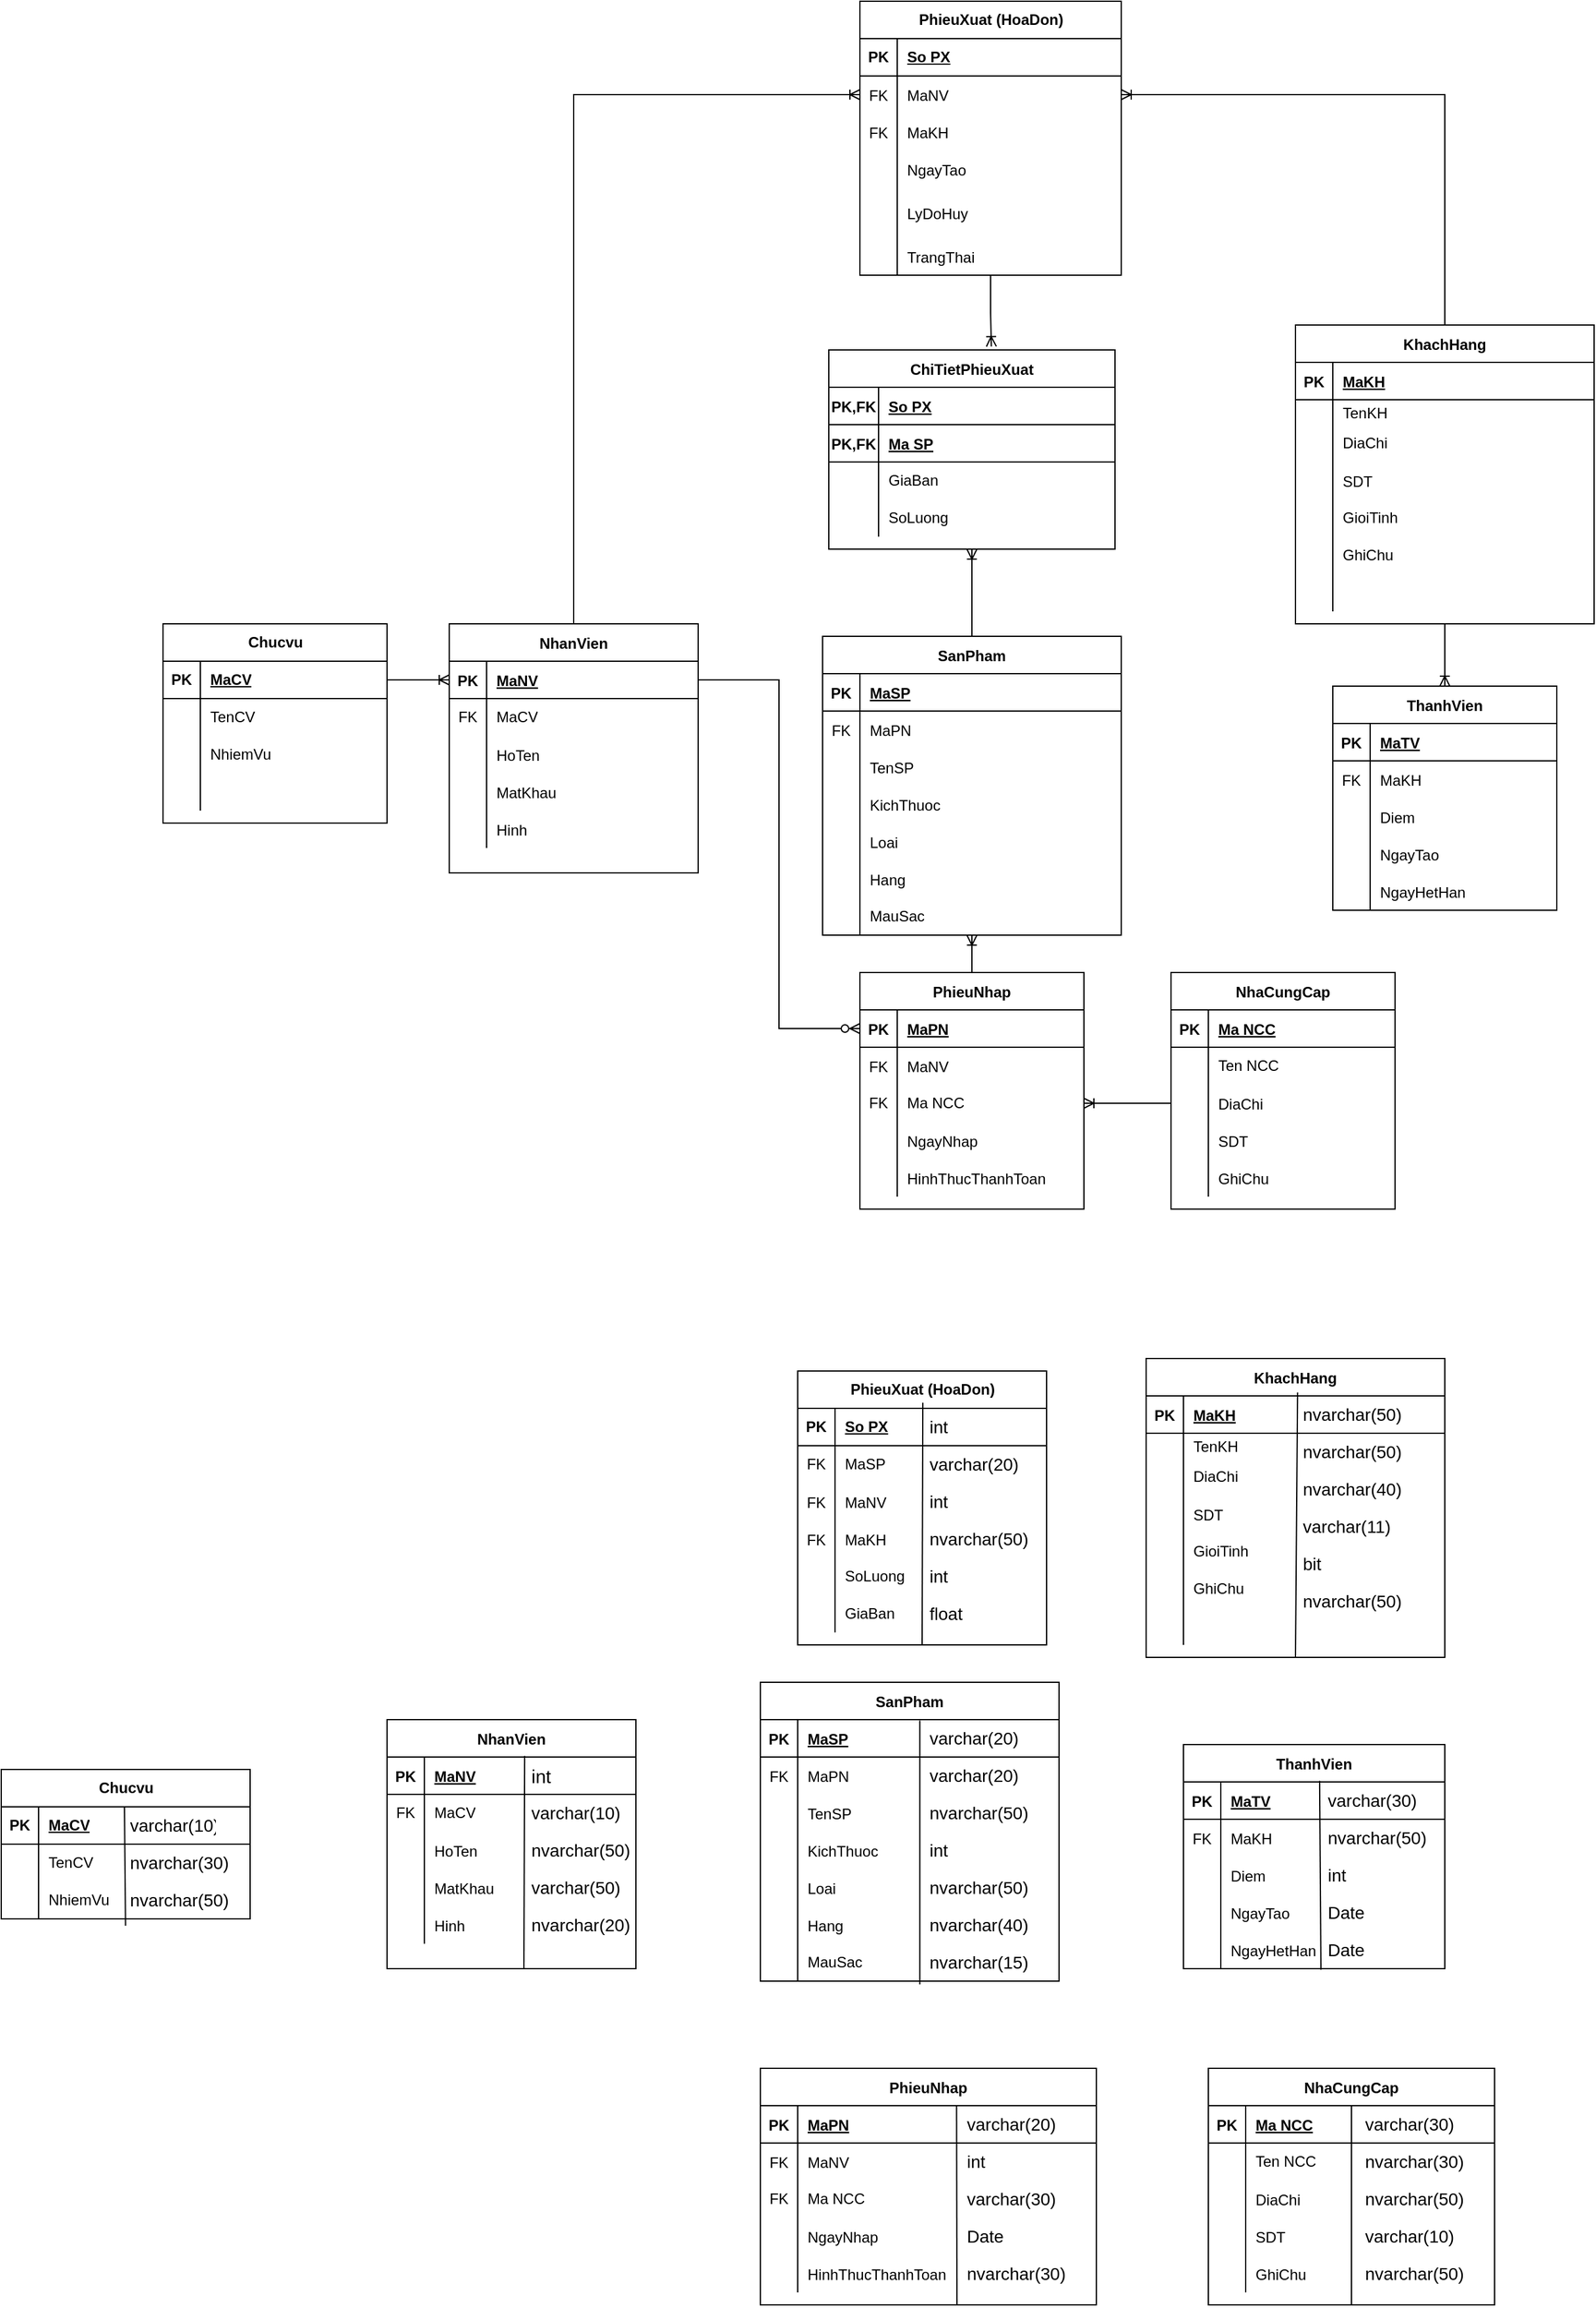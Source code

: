 <mxfile version="20.5.3" type="device"><diagram id="R2lEEEUBdFMjLlhIrx00" name="Page-1"><mxGraphModel dx="2090" dy="1797" grid="1" gridSize="10" guides="1" tooltips="1" connect="1" arrows="1" fold="1" page="1" pageScale="1" pageWidth="850" pageHeight="1100" math="0" shadow="0" extFonts="Permanent Marker^https://fonts.googleapis.com/css?family=Permanent+Marker"><root><mxCell id="0"/><mxCell id="1" parent="0"/><mxCell id="SvVqGX9lZ0Lhk76DLHfr-16" style="edgeStyle=orthogonalEdgeStyle;rounded=0;orthogonalLoop=1;jettySize=auto;html=1;entryX=0.5;entryY=1;entryDx=0;entryDy=0;endArrow=ERoneToMany;endFill=0;" edge="1" parent="1" source="C-vyLk0tnHw3VtMMgP7b-2" target="SvVqGX9lZ0Lhk76DLHfr-1"><mxGeometry relative="1" as="geometry"/></mxCell><mxCell id="C-vyLk0tnHw3VtMMgP7b-2" value="SanPham" style="shape=table;startSize=30;container=1;collapsible=1;childLayout=tableLayout;fixedRows=1;rowLines=0;fontStyle=1;align=center;resizeLast=1;" parent="1" vertex="1"><mxGeometry x="80" y="50" width="240" height="240" as="geometry"/></mxCell><mxCell id="C-vyLk0tnHw3VtMMgP7b-3" value="" style="shape=partialRectangle;collapsible=0;dropTarget=0;pointerEvents=0;fillColor=none;points=[[0,0.5],[1,0.5]];portConstraint=eastwest;top=0;left=0;right=0;bottom=1;" parent="C-vyLk0tnHw3VtMMgP7b-2" vertex="1"><mxGeometry y="30" width="240" height="30" as="geometry"/></mxCell><mxCell id="C-vyLk0tnHw3VtMMgP7b-4" value="PK" style="shape=partialRectangle;overflow=hidden;connectable=0;fillColor=none;top=0;left=0;bottom=0;right=0;fontStyle=1;" parent="C-vyLk0tnHw3VtMMgP7b-3" vertex="1"><mxGeometry width="30" height="30" as="geometry"><mxRectangle width="30" height="30" as="alternateBounds"/></mxGeometry></mxCell><mxCell id="C-vyLk0tnHw3VtMMgP7b-5" value="MaSP" style="shape=partialRectangle;overflow=hidden;connectable=0;fillColor=none;top=0;left=0;bottom=0;right=0;align=left;spacingLeft=6;fontStyle=5;" parent="C-vyLk0tnHw3VtMMgP7b-3" vertex="1"><mxGeometry x="30" width="210" height="30" as="geometry"><mxRectangle width="210" height="30" as="alternateBounds"/></mxGeometry></mxCell><mxCell id="ICtrXrotPKsf895DfXnq-15" value="" style="shape=tableRow;horizontal=0;startSize=0;swimlaneHead=0;swimlaneBody=0;fillColor=none;collapsible=0;dropTarget=0;points=[[0,0.5],[1,0.5]];portConstraint=eastwest;top=0;left=0;right=0;bottom=0;" parent="C-vyLk0tnHw3VtMMgP7b-2" vertex="1"><mxGeometry y="60" width="240" height="30" as="geometry"/></mxCell><mxCell id="ICtrXrotPKsf895DfXnq-16" value="FK" style="shape=partialRectangle;connectable=0;fillColor=none;top=0;left=0;bottom=0;right=0;fontStyle=0;overflow=hidden;" parent="ICtrXrotPKsf895DfXnq-15" vertex="1"><mxGeometry width="30" height="30" as="geometry"><mxRectangle width="30" height="30" as="alternateBounds"/></mxGeometry></mxCell><mxCell id="ICtrXrotPKsf895DfXnq-17" value="MaPN" style="shape=partialRectangle;connectable=0;fillColor=none;top=0;left=0;bottom=0;right=0;align=left;spacingLeft=6;fontStyle=0;overflow=hidden;" parent="ICtrXrotPKsf895DfXnq-15" vertex="1"><mxGeometry x="30" width="210" height="30" as="geometry"><mxRectangle width="210" height="30" as="alternateBounds"/></mxGeometry></mxCell><mxCell id="C-vyLk0tnHw3VtMMgP7b-6" value="" style="shape=partialRectangle;collapsible=0;dropTarget=0;pointerEvents=0;fillColor=none;points=[[0,0.5],[1,0.5]];portConstraint=eastwest;top=0;left=0;right=0;bottom=0;" parent="C-vyLk0tnHw3VtMMgP7b-2" vertex="1"><mxGeometry y="90" width="240" height="30" as="geometry"/></mxCell><mxCell id="C-vyLk0tnHw3VtMMgP7b-7" value="" style="shape=partialRectangle;overflow=hidden;connectable=0;fillColor=none;top=0;left=0;bottom=0;right=0;" parent="C-vyLk0tnHw3VtMMgP7b-6" vertex="1"><mxGeometry width="30" height="30" as="geometry"><mxRectangle width="30" height="30" as="alternateBounds"/></mxGeometry></mxCell><mxCell id="C-vyLk0tnHw3VtMMgP7b-8" value="TenSP" style="shape=partialRectangle;overflow=hidden;connectable=0;fillColor=none;top=0;left=0;bottom=0;right=0;align=left;spacingLeft=6;" parent="C-vyLk0tnHw3VtMMgP7b-6" vertex="1"><mxGeometry x="30" width="210" height="30" as="geometry"><mxRectangle width="210" height="30" as="alternateBounds"/></mxGeometry></mxCell><mxCell id="C-vyLk0tnHw3VtMMgP7b-9" value="" style="shape=partialRectangle;collapsible=0;dropTarget=0;pointerEvents=0;fillColor=none;points=[[0,0.5],[1,0.5]];portConstraint=eastwest;top=0;left=0;right=0;bottom=0;" parent="C-vyLk0tnHw3VtMMgP7b-2" vertex="1"><mxGeometry y="120" width="240" height="30" as="geometry"/></mxCell><mxCell id="C-vyLk0tnHw3VtMMgP7b-10" value="" style="shape=partialRectangle;overflow=hidden;connectable=0;fillColor=none;top=0;left=0;bottom=0;right=0;" parent="C-vyLk0tnHw3VtMMgP7b-9" vertex="1"><mxGeometry width="30" height="30" as="geometry"><mxRectangle width="30" height="30" as="alternateBounds"/></mxGeometry></mxCell><mxCell id="C-vyLk0tnHw3VtMMgP7b-11" value="KichThuoc" style="shape=partialRectangle;overflow=hidden;connectable=0;fillColor=none;top=0;left=0;bottom=0;right=0;align=left;spacingLeft=6;" parent="C-vyLk0tnHw3VtMMgP7b-9" vertex="1"><mxGeometry x="30" width="210" height="30" as="geometry"><mxRectangle width="210" height="30" as="alternateBounds"/></mxGeometry></mxCell><mxCell id="ICtrXrotPKsf895DfXnq-12" value="" style="shape=tableRow;horizontal=0;startSize=0;swimlaneHead=0;swimlaneBody=0;fillColor=none;collapsible=0;dropTarget=0;points=[[0,0.5],[1,0.5]];portConstraint=eastwest;top=0;left=0;right=0;bottom=0;" parent="C-vyLk0tnHw3VtMMgP7b-2" vertex="1"><mxGeometry y="150" width="240" height="30" as="geometry"/></mxCell><mxCell id="ICtrXrotPKsf895DfXnq-13" value="" style="shape=partialRectangle;connectable=0;fillColor=none;top=0;left=0;bottom=0;right=0;editable=1;overflow=hidden;" parent="ICtrXrotPKsf895DfXnq-12" vertex="1"><mxGeometry width="30" height="30" as="geometry"><mxRectangle width="30" height="30" as="alternateBounds"/></mxGeometry></mxCell><mxCell id="ICtrXrotPKsf895DfXnq-14" value="Loai" style="shape=partialRectangle;connectable=0;fillColor=none;top=0;left=0;bottom=0;right=0;align=left;spacingLeft=6;overflow=hidden;" parent="ICtrXrotPKsf895DfXnq-12" vertex="1"><mxGeometry x="30" width="210" height="30" as="geometry"><mxRectangle width="210" height="30" as="alternateBounds"/></mxGeometry></mxCell><mxCell id="ICtrXrotPKsf895DfXnq-9" value="" style="shape=tableRow;horizontal=0;startSize=0;swimlaneHead=0;swimlaneBody=0;fillColor=none;collapsible=0;dropTarget=0;points=[[0,0.5],[1,0.5]];portConstraint=eastwest;top=0;left=0;right=0;bottom=0;" parent="C-vyLk0tnHw3VtMMgP7b-2" vertex="1"><mxGeometry y="180" width="240" height="30" as="geometry"/></mxCell><mxCell id="ICtrXrotPKsf895DfXnq-10" value="" style="shape=partialRectangle;connectable=0;fillColor=none;top=0;left=0;bottom=0;right=0;editable=1;overflow=hidden;" parent="ICtrXrotPKsf895DfXnq-9" vertex="1"><mxGeometry width="30" height="30" as="geometry"><mxRectangle width="30" height="30" as="alternateBounds"/></mxGeometry></mxCell><mxCell id="ICtrXrotPKsf895DfXnq-11" value="Hang" style="shape=partialRectangle;connectable=0;fillColor=none;top=0;left=0;bottom=0;right=0;align=left;spacingLeft=6;overflow=hidden;" parent="ICtrXrotPKsf895DfXnq-9" vertex="1"><mxGeometry x="30" width="210" height="30" as="geometry"><mxRectangle width="210" height="30" as="alternateBounds"/></mxGeometry></mxCell><mxCell id="h4INXfJllHe9LmkXF48h-58" value="" style="shape=tableRow;horizontal=0;startSize=0;swimlaneHead=0;swimlaneBody=0;fillColor=none;collapsible=0;dropTarget=0;points=[[0,0.5],[1,0.5]];portConstraint=eastwest;top=0;left=0;right=0;bottom=0;labelBackgroundColor=none;html=1;" parent="C-vyLk0tnHw3VtMMgP7b-2" vertex="1"><mxGeometry y="210" width="240" height="30" as="geometry"/></mxCell><mxCell id="h4INXfJllHe9LmkXF48h-59" value="" style="shape=partialRectangle;connectable=0;fillColor=none;top=0;left=0;bottom=0;right=0;editable=1;overflow=hidden;labelBackgroundColor=none;html=1;" parent="h4INXfJllHe9LmkXF48h-58" vertex="1"><mxGeometry width="30" height="30" as="geometry"><mxRectangle width="30" height="30" as="alternateBounds"/></mxGeometry></mxCell><mxCell id="h4INXfJllHe9LmkXF48h-60" value="MauSac" style="shape=partialRectangle;connectable=0;fillColor=none;top=0;left=0;bottom=0;right=0;align=left;spacingLeft=6;overflow=hidden;labelBackgroundColor=none;html=1;" parent="h4INXfJllHe9LmkXF48h-58" vertex="1"><mxGeometry x="30" width="210" height="30" as="geometry"><mxRectangle width="210" height="30" as="alternateBounds"/></mxGeometry></mxCell><mxCell id="C-vyLk0tnHw3VtMMgP7b-13" value="KhachHang" style="shape=table;startSize=30;container=1;collapsible=1;childLayout=tableLayout;fixedRows=1;rowLines=0;fontStyle=1;align=center;resizeLast=1;" parent="1" vertex="1"><mxGeometry x="460" y="-200" width="240" height="240" as="geometry"/></mxCell><mxCell id="C-vyLk0tnHw3VtMMgP7b-14" value="" style="shape=partialRectangle;collapsible=0;dropTarget=0;pointerEvents=0;fillColor=none;points=[[0,0.5],[1,0.5]];portConstraint=eastwest;top=0;left=0;right=0;bottom=1;" parent="C-vyLk0tnHw3VtMMgP7b-13" vertex="1"><mxGeometry y="30" width="240" height="30" as="geometry"/></mxCell><mxCell id="C-vyLk0tnHw3VtMMgP7b-15" value="PK" style="shape=partialRectangle;overflow=hidden;connectable=0;fillColor=none;top=0;left=0;bottom=0;right=0;fontStyle=1;" parent="C-vyLk0tnHw3VtMMgP7b-14" vertex="1"><mxGeometry width="30" height="30" as="geometry"><mxRectangle width="30" height="30" as="alternateBounds"/></mxGeometry></mxCell><mxCell id="C-vyLk0tnHw3VtMMgP7b-16" value="MaKH" style="shape=partialRectangle;overflow=hidden;connectable=0;fillColor=none;top=0;left=0;bottom=0;right=0;align=left;spacingLeft=6;fontStyle=5;" parent="C-vyLk0tnHw3VtMMgP7b-14" vertex="1"><mxGeometry x="30" width="210" height="30" as="geometry"><mxRectangle width="210" height="30" as="alternateBounds"/></mxGeometry></mxCell><mxCell id="C-vyLk0tnHw3VtMMgP7b-17" value="" style="shape=partialRectangle;collapsible=0;dropTarget=0;pointerEvents=0;fillColor=none;points=[[0,0.5],[1,0.5]];portConstraint=eastwest;top=0;left=0;right=0;bottom=0;" parent="C-vyLk0tnHw3VtMMgP7b-13" vertex="1"><mxGeometry y="60" width="240" height="20" as="geometry"/></mxCell><mxCell id="C-vyLk0tnHw3VtMMgP7b-18" value="" style="shape=partialRectangle;overflow=hidden;connectable=0;fillColor=none;top=0;left=0;bottom=0;right=0;" parent="C-vyLk0tnHw3VtMMgP7b-17" vertex="1"><mxGeometry width="30" height="20" as="geometry"><mxRectangle width="30" height="20" as="alternateBounds"/></mxGeometry></mxCell><mxCell id="C-vyLk0tnHw3VtMMgP7b-19" value="TenKH" style="shape=partialRectangle;overflow=hidden;connectable=0;fillColor=none;top=0;left=0;bottom=0;right=0;align=left;spacingLeft=6;" parent="C-vyLk0tnHw3VtMMgP7b-17" vertex="1"><mxGeometry x="30" width="210" height="20" as="geometry"><mxRectangle width="210" height="20" as="alternateBounds"/></mxGeometry></mxCell><mxCell id="h4INXfJllHe9LmkXF48h-34" value="" style="shape=tableRow;horizontal=0;startSize=0;swimlaneHead=0;swimlaneBody=0;fillColor=none;collapsible=0;dropTarget=0;points=[[0,0.5],[1,0.5]];portConstraint=eastwest;top=0;left=0;right=0;bottom=0;labelBackgroundColor=none;html=1;" parent="C-vyLk0tnHw3VtMMgP7b-13" vertex="1"><mxGeometry y="80" width="240" height="30" as="geometry"/></mxCell><mxCell id="h4INXfJllHe9LmkXF48h-35" value="" style="shape=partialRectangle;connectable=0;fillColor=none;top=0;left=0;bottom=0;right=0;editable=1;overflow=hidden;labelBackgroundColor=none;html=1;" parent="h4INXfJllHe9LmkXF48h-34" vertex="1"><mxGeometry width="30" height="30" as="geometry"><mxRectangle width="30" height="30" as="alternateBounds"/></mxGeometry></mxCell><mxCell id="h4INXfJllHe9LmkXF48h-36" value="DiaChi" style="shape=partialRectangle;connectable=0;fillColor=none;top=0;left=0;bottom=0;right=0;align=left;spacingLeft=6;overflow=hidden;labelBackgroundColor=none;html=1;" parent="h4INXfJllHe9LmkXF48h-34" vertex="1"><mxGeometry x="30" width="210" height="30" as="geometry"><mxRectangle width="210" height="30" as="alternateBounds"/></mxGeometry></mxCell><mxCell id="C-vyLk0tnHw3VtMMgP7b-20" value="" style="shape=partialRectangle;collapsible=0;dropTarget=0;pointerEvents=0;fillColor=none;points=[[0,0.5],[1,0.5]];portConstraint=eastwest;top=0;left=0;right=0;bottom=0;" parent="C-vyLk0tnHw3VtMMgP7b-13" vertex="1"><mxGeometry y="110" width="240" height="30" as="geometry"/></mxCell><mxCell id="C-vyLk0tnHw3VtMMgP7b-21" value="" style="shape=partialRectangle;overflow=hidden;connectable=0;fillColor=none;top=0;left=0;bottom=0;right=0;" parent="C-vyLk0tnHw3VtMMgP7b-20" vertex="1"><mxGeometry width="30" height="30" as="geometry"><mxRectangle width="30" height="30" as="alternateBounds"/></mxGeometry></mxCell><mxCell id="C-vyLk0tnHw3VtMMgP7b-22" value="SDT" style="shape=partialRectangle;overflow=hidden;connectable=0;fillColor=none;top=0;left=0;bottom=0;right=0;align=left;spacingLeft=6;" parent="C-vyLk0tnHw3VtMMgP7b-20" vertex="1"><mxGeometry x="30" width="210" height="30" as="geometry"><mxRectangle width="210" height="30" as="alternateBounds"/></mxGeometry></mxCell><mxCell id="h4INXfJllHe9LmkXF48h-46" value="" style="shape=tableRow;horizontal=0;startSize=0;swimlaneHead=0;swimlaneBody=0;fillColor=none;collapsible=0;dropTarget=0;points=[[0,0.5],[1,0.5]];portConstraint=eastwest;top=0;left=0;right=0;bottom=0;labelBackgroundColor=none;html=1;" parent="C-vyLk0tnHw3VtMMgP7b-13" vertex="1"><mxGeometry y="140" width="240" height="30" as="geometry"/></mxCell><mxCell id="h4INXfJllHe9LmkXF48h-47" value="" style="shape=partialRectangle;connectable=0;fillColor=none;top=0;left=0;bottom=0;right=0;editable=1;overflow=hidden;labelBackgroundColor=none;html=1;" parent="h4INXfJllHe9LmkXF48h-46" vertex="1"><mxGeometry width="30" height="30" as="geometry"><mxRectangle width="30" height="30" as="alternateBounds"/></mxGeometry></mxCell><mxCell id="h4INXfJllHe9LmkXF48h-48" value="GioiTinh" style="shape=partialRectangle;connectable=0;fillColor=none;top=0;left=0;bottom=0;right=0;align=left;spacingLeft=6;overflow=hidden;labelBackgroundColor=none;html=1;" parent="h4INXfJllHe9LmkXF48h-46" vertex="1"><mxGeometry x="30" width="210" height="30" as="geometry"><mxRectangle width="210" height="30" as="alternateBounds"/></mxGeometry></mxCell><mxCell id="h4INXfJllHe9LmkXF48h-54" value="" style="shape=tableRow;horizontal=0;startSize=0;swimlaneHead=0;swimlaneBody=0;fillColor=none;collapsible=0;dropTarget=0;points=[[0,0.5],[1,0.5]];portConstraint=eastwest;top=0;left=0;right=0;bottom=0;labelBackgroundColor=none;html=1;" parent="C-vyLk0tnHw3VtMMgP7b-13" vertex="1"><mxGeometry y="170" width="240" height="30" as="geometry"/></mxCell><mxCell id="h4INXfJllHe9LmkXF48h-55" value="" style="shape=partialRectangle;connectable=0;fillColor=none;top=0;left=0;bottom=0;right=0;editable=1;overflow=hidden;labelBackgroundColor=none;html=1;" parent="h4INXfJllHe9LmkXF48h-54" vertex="1"><mxGeometry width="30" height="30" as="geometry"><mxRectangle width="30" height="30" as="alternateBounds"/></mxGeometry></mxCell><mxCell id="h4INXfJllHe9LmkXF48h-56" value="GhiChu" style="shape=partialRectangle;connectable=0;fillColor=none;top=0;left=0;bottom=0;right=0;align=left;spacingLeft=6;overflow=hidden;labelBackgroundColor=none;html=1;" parent="h4INXfJllHe9LmkXF48h-54" vertex="1"><mxGeometry x="30" width="210" height="30" as="geometry"><mxRectangle width="210" height="30" as="alternateBounds"/></mxGeometry></mxCell><mxCell id="h4INXfJllHe9LmkXF48h-50" value="" style="shape=tableRow;horizontal=0;startSize=0;swimlaneHead=0;swimlaneBody=0;fillColor=none;collapsible=0;dropTarget=0;points=[[0,0.5],[1,0.5]];portConstraint=eastwest;top=0;left=0;right=0;bottom=0;labelBackgroundColor=none;html=1;" parent="C-vyLk0tnHw3VtMMgP7b-13" vertex="1"><mxGeometry y="200" width="240" height="30" as="geometry"/></mxCell><mxCell id="h4INXfJllHe9LmkXF48h-51" value="" style="shape=partialRectangle;connectable=0;fillColor=none;top=0;left=0;bottom=0;right=0;editable=1;overflow=hidden;labelBackgroundColor=none;html=1;" parent="h4INXfJllHe9LmkXF48h-50" vertex="1"><mxGeometry width="30" height="30" as="geometry"><mxRectangle width="30" height="30" as="alternateBounds"/></mxGeometry></mxCell><mxCell id="h4INXfJllHe9LmkXF48h-52" value="" style="shape=partialRectangle;connectable=0;fillColor=none;top=0;left=0;bottom=0;right=0;align=left;spacingLeft=6;overflow=hidden;labelBackgroundColor=none;html=1;" parent="h4INXfJllHe9LmkXF48h-50" vertex="1"><mxGeometry x="30" width="210" height="30" as="geometry"><mxRectangle width="210" height="30" as="alternateBounds"/></mxGeometry></mxCell><mxCell id="C-vyLk0tnHw3VtMMgP7b-23" value="NhanVien" style="shape=table;startSize=30;container=1;collapsible=1;childLayout=tableLayout;fixedRows=1;rowLines=0;fontStyle=1;align=center;resizeLast=1;" parent="1" vertex="1"><mxGeometry x="-220" y="40" width="200" height="200" as="geometry"/></mxCell><mxCell id="C-vyLk0tnHw3VtMMgP7b-24" value="" style="shape=partialRectangle;collapsible=0;dropTarget=0;pointerEvents=0;fillColor=none;points=[[0,0.5],[1,0.5]];portConstraint=eastwest;top=0;left=0;right=0;bottom=1;" parent="C-vyLk0tnHw3VtMMgP7b-23" vertex="1"><mxGeometry y="30" width="200" height="30" as="geometry"/></mxCell><mxCell id="C-vyLk0tnHw3VtMMgP7b-25" value="PK" style="shape=partialRectangle;overflow=hidden;connectable=0;fillColor=none;top=0;left=0;bottom=0;right=0;fontStyle=1;" parent="C-vyLk0tnHw3VtMMgP7b-24" vertex="1"><mxGeometry width="30" height="30" as="geometry"><mxRectangle width="30" height="30" as="alternateBounds"/></mxGeometry></mxCell><mxCell id="C-vyLk0tnHw3VtMMgP7b-26" value="MaNV" style="shape=partialRectangle;overflow=hidden;connectable=0;fillColor=none;top=0;left=0;bottom=0;right=0;align=left;spacingLeft=6;fontStyle=5;" parent="C-vyLk0tnHw3VtMMgP7b-24" vertex="1"><mxGeometry x="30" width="170" height="30" as="geometry"><mxRectangle width="170" height="30" as="alternateBounds"/></mxGeometry></mxCell><mxCell id="h4INXfJllHe9LmkXF48h-79" value="" style="shape=tableRow;horizontal=0;startSize=0;swimlaneHead=0;swimlaneBody=0;fillColor=none;collapsible=0;dropTarget=0;points=[[0,0.5],[1,0.5]];portConstraint=eastwest;top=0;left=0;right=0;bottom=0;labelBackgroundColor=none;html=1;" parent="C-vyLk0tnHw3VtMMgP7b-23" vertex="1"><mxGeometry y="60" width="200" height="30" as="geometry"/></mxCell><mxCell id="h4INXfJllHe9LmkXF48h-80" value="FK" style="shape=partialRectangle;connectable=0;fillColor=none;top=0;left=0;bottom=0;right=0;fontStyle=0;overflow=hidden;labelBackgroundColor=none;html=1;" parent="h4INXfJllHe9LmkXF48h-79" vertex="1"><mxGeometry width="30" height="30" as="geometry"><mxRectangle width="30" height="30" as="alternateBounds"/></mxGeometry></mxCell><mxCell id="h4INXfJllHe9LmkXF48h-81" value="MaCV" style="shape=partialRectangle;connectable=0;fillColor=none;top=0;left=0;bottom=0;right=0;align=left;spacingLeft=6;fontStyle=0;overflow=hidden;labelBackgroundColor=none;html=1;" parent="h4INXfJllHe9LmkXF48h-79" vertex="1"><mxGeometry x="30" width="170" height="30" as="geometry"><mxRectangle width="170" height="30" as="alternateBounds"/></mxGeometry></mxCell><mxCell id="C-vyLk0tnHw3VtMMgP7b-27" value="" style="shape=partialRectangle;collapsible=0;dropTarget=0;pointerEvents=0;fillColor=none;points=[[0,0.5],[1,0.5]];portConstraint=eastwest;top=0;left=0;right=0;bottom=0;" parent="C-vyLk0tnHw3VtMMgP7b-23" vertex="1"><mxGeometry y="90" width="200" height="30" as="geometry"/></mxCell><mxCell id="C-vyLk0tnHw3VtMMgP7b-28" value="" style="shape=partialRectangle;overflow=hidden;connectable=0;fillColor=none;top=0;left=0;bottom=0;right=0;" parent="C-vyLk0tnHw3VtMMgP7b-27" vertex="1"><mxGeometry width="30" height="30" as="geometry"><mxRectangle width="30" height="30" as="alternateBounds"/></mxGeometry></mxCell><mxCell id="C-vyLk0tnHw3VtMMgP7b-29" value="HoTen" style="shape=partialRectangle;overflow=hidden;connectable=0;fillColor=none;top=0;left=0;bottom=0;right=0;align=left;spacingLeft=6;" parent="C-vyLk0tnHw3VtMMgP7b-27" vertex="1"><mxGeometry x="30" width="170" height="30" as="geometry"><mxRectangle width="170" height="30" as="alternateBounds"/></mxGeometry></mxCell><mxCell id="pPYFGdXSrQUI8x_Gp5Bg-1" value="" style="shape=tableRow;horizontal=0;startSize=0;swimlaneHead=0;swimlaneBody=0;fillColor=none;collapsible=0;dropTarget=0;points=[[0,0.5],[1,0.5]];portConstraint=eastwest;top=0;left=0;right=0;bottom=0;" parent="C-vyLk0tnHw3VtMMgP7b-23" vertex="1"><mxGeometry y="120" width="200" height="30" as="geometry"/></mxCell><mxCell id="pPYFGdXSrQUI8x_Gp5Bg-2" value="" style="shape=partialRectangle;connectable=0;fillColor=none;top=0;left=0;bottom=0;right=0;editable=1;overflow=hidden;" parent="pPYFGdXSrQUI8x_Gp5Bg-1" vertex="1"><mxGeometry width="30" height="30" as="geometry"><mxRectangle width="30" height="30" as="alternateBounds"/></mxGeometry></mxCell><mxCell id="pPYFGdXSrQUI8x_Gp5Bg-3" value="MatKhau" style="shape=partialRectangle;connectable=0;fillColor=none;top=0;left=0;bottom=0;right=0;align=left;spacingLeft=6;overflow=hidden;" parent="pPYFGdXSrQUI8x_Gp5Bg-1" vertex="1"><mxGeometry x="30" width="170" height="30" as="geometry"><mxRectangle width="170" height="30" as="alternateBounds"/></mxGeometry></mxCell><mxCell id="pPYFGdXSrQUI8x_Gp5Bg-8" value="" style="shape=tableRow;horizontal=0;startSize=0;swimlaneHead=0;swimlaneBody=0;fillColor=none;collapsible=0;dropTarget=0;points=[[0,0.5],[1,0.5]];portConstraint=eastwest;top=0;left=0;right=0;bottom=0;" parent="C-vyLk0tnHw3VtMMgP7b-23" vertex="1"><mxGeometry y="150" width="200" height="30" as="geometry"/></mxCell><mxCell id="pPYFGdXSrQUI8x_Gp5Bg-9" value="" style="shape=partialRectangle;connectable=0;fillColor=none;top=0;left=0;bottom=0;right=0;editable=1;overflow=hidden;" parent="pPYFGdXSrQUI8x_Gp5Bg-8" vertex="1"><mxGeometry width="30" height="30" as="geometry"><mxRectangle width="30" height="30" as="alternateBounds"/></mxGeometry></mxCell><mxCell id="pPYFGdXSrQUI8x_Gp5Bg-10" value="Hinh" style="shape=partialRectangle;connectable=0;fillColor=none;top=0;left=0;bottom=0;right=0;align=left;spacingLeft=6;overflow=hidden;" parent="pPYFGdXSrQUI8x_Gp5Bg-8" vertex="1"><mxGeometry x="30" width="170" height="30" as="geometry"><mxRectangle width="170" height="30" as="alternateBounds"/></mxGeometry></mxCell><mxCell id="OiDn6ZE12C0XhzPBD52b-1" value="PhieuNhap" style="shape=table;startSize=30;container=1;collapsible=1;childLayout=tableLayout;fixedRows=1;rowLines=0;fontStyle=1;align=center;resizeLast=1;" parent="1" vertex="1"><mxGeometry x="110" y="320" width="180" height="190" as="geometry"/></mxCell><mxCell id="OiDn6ZE12C0XhzPBD52b-2" value="" style="shape=tableRow;horizontal=0;startSize=0;swimlaneHead=0;swimlaneBody=0;fillColor=none;collapsible=0;dropTarget=0;points=[[0,0.5],[1,0.5]];portConstraint=eastwest;top=0;left=0;right=0;bottom=1;" parent="OiDn6ZE12C0XhzPBD52b-1" vertex="1"><mxGeometry y="30" width="180" height="30" as="geometry"/></mxCell><mxCell id="OiDn6ZE12C0XhzPBD52b-3" value="PK" style="shape=partialRectangle;connectable=0;fillColor=none;top=0;left=0;bottom=0;right=0;fontStyle=1;overflow=hidden;" parent="OiDn6ZE12C0XhzPBD52b-2" vertex="1"><mxGeometry width="30" height="30" as="geometry"><mxRectangle width="30" height="30" as="alternateBounds"/></mxGeometry></mxCell><mxCell id="OiDn6ZE12C0XhzPBD52b-4" value="MaPN" style="shape=partialRectangle;connectable=0;fillColor=none;top=0;left=0;bottom=0;right=0;align=left;spacingLeft=6;fontStyle=5;overflow=hidden;" parent="OiDn6ZE12C0XhzPBD52b-2" vertex="1"><mxGeometry x="30" width="150" height="30" as="geometry"><mxRectangle width="150" height="30" as="alternateBounds"/></mxGeometry></mxCell><mxCell id="OiDn6ZE12C0XhzPBD52b-8" value="" style="shape=tableRow;horizontal=0;startSize=0;swimlaneHead=0;swimlaneBody=0;fillColor=none;collapsible=0;dropTarget=0;points=[[0,0.5],[1,0.5]];portConstraint=eastwest;top=0;left=0;right=0;bottom=0;" parent="OiDn6ZE12C0XhzPBD52b-1" vertex="1"><mxGeometry y="60" width="180" height="30" as="geometry"/></mxCell><mxCell id="OiDn6ZE12C0XhzPBD52b-9" value="FK" style="shape=partialRectangle;connectable=0;fillColor=none;top=0;left=0;bottom=0;right=0;editable=1;overflow=hidden;" parent="OiDn6ZE12C0XhzPBD52b-8" vertex="1"><mxGeometry width="30" height="30" as="geometry"><mxRectangle width="30" height="30" as="alternateBounds"/></mxGeometry></mxCell><mxCell id="OiDn6ZE12C0XhzPBD52b-10" value="MaNV" style="shape=partialRectangle;connectable=0;fillColor=none;top=0;left=0;bottom=0;right=0;align=left;spacingLeft=6;overflow=hidden;" parent="OiDn6ZE12C0XhzPBD52b-8" vertex="1"><mxGeometry x="30" width="150" height="30" as="geometry"><mxRectangle width="150" height="30" as="alternateBounds"/></mxGeometry></mxCell><mxCell id="h4INXfJllHe9LmkXF48h-62" value="" style="shape=tableRow;horizontal=0;startSize=0;swimlaneHead=0;swimlaneBody=0;fillColor=none;collapsible=0;dropTarget=0;points=[[0,0.5],[1,0.5]];portConstraint=eastwest;top=0;left=0;right=0;bottom=0;labelBackgroundColor=none;html=1;" parent="OiDn6ZE12C0XhzPBD52b-1" vertex="1"><mxGeometry y="90" width="180" height="30" as="geometry"/></mxCell><mxCell id="h4INXfJllHe9LmkXF48h-63" value="FK" style="shape=partialRectangle;connectable=0;fillColor=none;top=0;left=0;bottom=0;right=0;editable=1;overflow=hidden;labelBackgroundColor=none;html=1;" parent="h4INXfJllHe9LmkXF48h-62" vertex="1"><mxGeometry width="30" height="30" as="geometry"><mxRectangle width="30" height="30" as="alternateBounds"/></mxGeometry></mxCell><mxCell id="h4INXfJllHe9LmkXF48h-64" value="Ma NCC" style="shape=partialRectangle;connectable=0;fillColor=none;top=0;left=0;bottom=0;right=0;align=left;spacingLeft=6;overflow=hidden;labelBackgroundColor=none;html=1;" parent="h4INXfJllHe9LmkXF48h-62" vertex="1"><mxGeometry x="30" width="150" height="30" as="geometry"><mxRectangle width="150" height="30" as="alternateBounds"/></mxGeometry></mxCell><mxCell id="OiDn6ZE12C0XhzPBD52b-5" value="" style="shape=tableRow;horizontal=0;startSize=0;swimlaneHead=0;swimlaneBody=0;fillColor=none;collapsible=0;dropTarget=0;points=[[0,0.5],[1,0.5]];portConstraint=eastwest;top=0;left=0;right=0;bottom=0;" parent="OiDn6ZE12C0XhzPBD52b-1" vertex="1"><mxGeometry y="120" width="180" height="30" as="geometry"/></mxCell><mxCell id="OiDn6ZE12C0XhzPBD52b-6" value="" style="shape=partialRectangle;connectable=0;fillColor=none;top=0;left=0;bottom=0;right=0;editable=1;overflow=hidden;" parent="OiDn6ZE12C0XhzPBD52b-5" vertex="1"><mxGeometry width="30" height="30" as="geometry"><mxRectangle width="30" height="30" as="alternateBounds"/></mxGeometry></mxCell><mxCell id="OiDn6ZE12C0XhzPBD52b-7" value="NgayNhap" style="shape=partialRectangle;connectable=0;fillColor=none;top=0;left=0;bottom=0;right=0;align=left;spacingLeft=6;overflow=hidden;" parent="OiDn6ZE12C0XhzPBD52b-5" vertex="1"><mxGeometry x="30" width="150" height="30" as="geometry"><mxRectangle width="150" height="30" as="alternateBounds"/></mxGeometry></mxCell><mxCell id="OiDn6ZE12C0XhzPBD52b-11" value="" style="shape=tableRow;horizontal=0;startSize=0;swimlaneHead=0;swimlaneBody=0;fillColor=none;collapsible=0;dropTarget=0;points=[[0,0.5],[1,0.5]];portConstraint=eastwest;top=0;left=0;right=0;bottom=0;" parent="OiDn6ZE12C0XhzPBD52b-1" vertex="1"><mxGeometry y="150" width="180" height="30" as="geometry"/></mxCell><mxCell id="OiDn6ZE12C0XhzPBD52b-12" value="" style="shape=partialRectangle;connectable=0;fillColor=none;top=0;left=0;bottom=0;right=0;editable=1;overflow=hidden;" parent="OiDn6ZE12C0XhzPBD52b-11" vertex="1"><mxGeometry width="30" height="30" as="geometry"><mxRectangle width="30" height="30" as="alternateBounds"/></mxGeometry></mxCell><mxCell id="OiDn6ZE12C0XhzPBD52b-13" value="HinhThucThanhToan" style="shape=partialRectangle;connectable=0;fillColor=none;top=0;left=0;bottom=0;right=0;align=left;spacingLeft=6;overflow=hidden;" parent="OiDn6ZE12C0XhzPBD52b-11" vertex="1"><mxGeometry x="30" width="150" height="30" as="geometry"><mxRectangle width="150" height="30" as="alternateBounds"/></mxGeometry></mxCell><mxCell id="OiDn6ZE12C0XhzPBD52b-14" value="NhaCungCap" style="shape=table;startSize=30;container=1;collapsible=1;childLayout=tableLayout;fixedRows=1;rowLines=0;fontStyle=1;align=center;resizeLast=1;" parent="1" vertex="1"><mxGeometry x="360" y="320" width="180" height="190" as="geometry"/></mxCell><mxCell id="OiDn6ZE12C0XhzPBD52b-15" value="" style="shape=tableRow;horizontal=0;startSize=0;swimlaneHead=0;swimlaneBody=0;fillColor=none;collapsible=0;dropTarget=0;points=[[0,0.5],[1,0.5]];portConstraint=eastwest;top=0;left=0;right=0;bottom=1;" parent="OiDn6ZE12C0XhzPBD52b-14" vertex="1"><mxGeometry y="30" width="180" height="30" as="geometry"/></mxCell><mxCell id="OiDn6ZE12C0XhzPBD52b-16" value="PK" style="shape=partialRectangle;connectable=0;fillColor=none;top=0;left=0;bottom=0;right=0;fontStyle=1;overflow=hidden;" parent="OiDn6ZE12C0XhzPBD52b-15" vertex="1"><mxGeometry width="30" height="30" as="geometry"><mxRectangle width="30" height="30" as="alternateBounds"/></mxGeometry></mxCell><mxCell id="OiDn6ZE12C0XhzPBD52b-17" value="Ma NCC" style="shape=partialRectangle;connectable=0;fillColor=none;top=0;left=0;bottom=0;right=0;align=left;spacingLeft=6;fontStyle=5;overflow=hidden;" parent="OiDn6ZE12C0XhzPBD52b-15" vertex="1"><mxGeometry x="30" width="150" height="30" as="geometry"><mxRectangle width="150" height="30" as="alternateBounds"/></mxGeometry></mxCell><mxCell id="h4INXfJllHe9LmkXF48h-86" value="" style="shape=tableRow;horizontal=0;startSize=0;swimlaneHead=0;swimlaneBody=0;fillColor=none;collapsible=0;dropTarget=0;points=[[0,0.5],[1,0.5]];portConstraint=eastwest;top=0;left=0;right=0;bottom=0;labelBackgroundColor=none;html=1;" parent="OiDn6ZE12C0XhzPBD52b-14" vertex="1"><mxGeometry y="60" width="180" height="30" as="geometry"/></mxCell><mxCell id="h4INXfJllHe9LmkXF48h-87" value="" style="shape=partialRectangle;connectable=0;fillColor=none;top=0;left=0;bottom=0;right=0;editable=1;overflow=hidden;labelBackgroundColor=none;html=1;" parent="h4INXfJllHe9LmkXF48h-86" vertex="1"><mxGeometry width="30" height="30" as="geometry"><mxRectangle width="30" height="30" as="alternateBounds"/></mxGeometry></mxCell><mxCell id="h4INXfJllHe9LmkXF48h-88" value="Ten NCC" style="shape=partialRectangle;connectable=0;fillColor=none;top=0;left=0;bottom=0;right=0;align=left;spacingLeft=6;overflow=hidden;labelBackgroundColor=none;html=1;" parent="h4INXfJllHe9LmkXF48h-86" vertex="1"><mxGeometry x="30" width="150" height="30" as="geometry"><mxRectangle width="150" height="30" as="alternateBounds"/></mxGeometry></mxCell><mxCell id="OiDn6ZE12C0XhzPBD52b-18" value="" style="shape=tableRow;horizontal=0;startSize=0;swimlaneHead=0;swimlaneBody=0;fillColor=none;collapsible=0;dropTarget=0;points=[[0,0.5],[1,0.5]];portConstraint=eastwest;top=0;left=0;right=0;bottom=0;" parent="OiDn6ZE12C0XhzPBD52b-14" vertex="1"><mxGeometry y="90" width="180" height="30" as="geometry"/></mxCell><mxCell id="OiDn6ZE12C0XhzPBD52b-19" value="" style="shape=partialRectangle;connectable=0;fillColor=none;top=0;left=0;bottom=0;right=0;editable=1;overflow=hidden;" parent="OiDn6ZE12C0XhzPBD52b-18" vertex="1"><mxGeometry width="30" height="30" as="geometry"><mxRectangle width="30" height="30" as="alternateBounds"/></mxGeometry></mxCell><mxCell id="OiDn6ZE12C0XhzPBD52b-20" value="DiaChi" style="shape=partialRectangle;connectable=0;fillColor=none;top=0;left=0;bottom=0;right=0;align=left;spacingLeft=6;overflow=hidden;" parent="OiDn6ZE12C0XhzPBD52b-18" vertex="1"><mxGeometry x="30" width="150" height="30" as="geometry"><mxRectangle width="150" height="30" as="alternateBounds"/></mxGeometry></mxCell><mxCell id="OiDn6ZE12C0XhzPBD52b-21" value="" style="shape=tableRow;horizontal=0;startSize=0;swimlaneHead=0;swimlaneBody=0;fillColor=none;collapsible=0;dropTarget=0;points=[[0,0.5],[1,0.5]];portConstraint=eastwest;top=0;left=0;right=0;bottom=0;" parent="OiDn6ZE12C0XhzPBD52b-14" vertex="1"><mxGeometry y="120" width="180" height="30" as="geometry"/></mxCell><mxCell id="OiDn6ZE12C0XhzPBD52b-22" value="" style="shape=partialRectangle;connectable=0;fillColor=none;top=0;left=0;bottom=0;right=0;editable=1;overflow=hidden;" parent="OiDn6ZE12C0XhzPBD52b-21" vertex="1"><mxGeometry width="30" height="30" as="geometry"><mxRectangle width="30" height="30" as="alternateBounds"/></mxGeometry></mxCell><mxCell id="OiDn6ZE12C0XhzPBD52b-23" value="SDT" style="shape=partialRectangle;connectable=0;fillColor=none;top=0;left=0;bottom=0;right=0;align=left;spacingLeft=6;overflow=hidden;" parent="OiDn6ZE12C0XhzPBD52b-21" vertex="1"><mxGeometry x="30" width="150" height="30" as="geometry"><mxRectangle width="150" height="30" as="alternateBounds"/></mxGeometry></mxCell><mxCell id="OiDn6ZE12C0XhzPBD52b-24" value="" style="shape=tableRow;horizontal=0;startSize=0;swimlaneHead=0;swimlaneBody=0;fillColor=none;collapsible=0;dropTarget=0;points=[[0,0.5],[1,0.5]];portConstraint=eastwest;top=0;left=0;right=0;bottom=0;" parent="OiDn6ZE12C0XhzPBD52b-14" vertex="1"><mxGeometry y="150" width="180" height="30" as="geometry"/></mxCell><mxCell id="OiDn6ZE12C0XhzPBD52b-25" value="" style="shape=partialRectangle;connectable=0;fillColor=none;top=0;left=0;bottom=0;right=0;editable=1;overflow=hidden;" parent="OiDn6ZE12C0XhzPBD52b-24" vertex="1"><mxGeometry width="30" height="30" as="geometry"><mxRectangle width="30" height="30" as="alternateBounds"/></mxGeometry></mxCell><mxCell id="OiDn6ZE12C0XhzPBD52b-26" value="GhiChu" style="shape=partialRectangle;connectable=0;fillColor=none;top=0;left=0;bottom=0;right=0;align=left;spacingLeft=6;overflow=hidden;" parent="OiDn6ZE12C0XhzPBD52b-24" vertex="1"><mxGeometry x="30" width="150" height="30" as="geometry"><mxRectangle width="150" height="30" as="alternateBounds"/></mxGeometry></mxCell><mxCell id="h4INXfJllHe9LmkXF48h-17" style="edgeStyle=orthogonalEdgeStyle;rounded=0;orthogonalLoop=1;jettySize=auto;html=1;exitX=0.5;exitY=1;exitDx=0;exitDy=0;" parent="1" edge="1"><mxGeometry relative="1" as="geometry"><mxPoint x="280" y="680" as="targetPoint"/><mxPoint x="280" y="680" as="sourcePoint"/></mxGeometry></mxCell><mxCell id="h4INXfJllHe9LmkXF48h-65" value="Chucvu" style="shape=table;startSize=30;container=1;collapsible=1;childLayout=tableLayout;fixedRows=1;rowLines=0;fontStyle=1;align=center;resizeLast=1;labelBackgroundColor=none;html=1;" parent="1" vertex="1"><mxGeometry x="-450" y="40" width="180" height="160" as="geometry"/></mxCell><mxCell id="h4INXfJllHe9LmkXF48h-66" value="" style="shape=tableRow;horizontal=0;startSize=0;swimlaneHead=0;swimlaneBody=0;fillColor=none;collapsible=0;dropTarget=0;points=[[0,0.5],[1,0.5]];portConstraint=eastwest;top=0;left=0;right=0;bottom=1;labelBackgroundColor=none;html=1;" parent="h4INXfJllHe9LmkXF48h-65" vertex="1"><mxGeometry y="30" width="180" height="30" as="geometry"/></mxCell><mxCell id="h4INXfJllHe9LmkXF48h-67" value="PK" style="shape=partialRectangle;connectable=0;fillColor=none;top=0;left=0;bottom=0;right=0;fontStyle=1;overflow=hidden;labelBackgroundColor=none;html=1;" parent="h4INXfJllHe9LmkXF48h-66" vertex="1"><mxGeometry width="30" height="30" as="geometry"><mxRectangle width="30" height="30" as="alternateBounds"/></mxGeometry></mxCell><mxCell id="h4INXfJllHe9LmkXF48h-68" value="MaCV" style="shape=partialRectangle;connectable=0;fillColor=none;top=0;left=0;bottom=0;right=0;align=left;spacingLeft=6;fontStyle=5;overflow=hidden;labelBackgroundColor=none;html=1;" parent="h4INXfJllHe9LmkXF48h-66" vertex="1"><mxGeometry x="30" width="150" height="30" as="geometry"><mxRectangle width="150" height="30" as="alternateBounds"/></mxGeometry></mxCell><mxCell id="h4INXfJllHe9LmkXF48h-69" value="" style="shape=tableRow;horizontal=0;startSize=0;swimlaneHead=0;swimlaneBody=0;fillColor=none;collapsible=0;dropTarget=0;points=[[0,0.5],[1,0.5]];portConstraint=eastwest;top=0;left=0;right=0;bottom=0;labelBackgroundColor=none;html=1;" parent="h4INXfJllHe9LmkXF48h-65" vertex="1"><mxGeometry y="60" width="180" height="30" as="geometry"/></mxCell><mxCell id="h4INXfJllHe9LmkXF48h-70" value="" style="shape=partialRectangle;connectable=0;fillColor=none;top=0;left=0;bottom=0;right=0;editable=1;overflow=hidden;labelBackgroundColor=none;html=1;" parent="h4INXfJllHe9LmkXF48h-69" vertex="1"><mxGeometry width="30" height="30" as="geometry"><mxRectangle width="30" height="30" as="alternateBounds"/></mxGeometry></mxCell><mxCell id="h4INXfJllHe9LmkXF48h-71" value="TenCV" style="shape=partialRectangle;connectable=0;fillColor=none;top=0;left=0;bottom=0;right=0;align=left;spacingLeft=6;overflow=hidden;labelBackgroundColor=none;html=1;" parent="h4INXfJllHe9LmkXF48h-69" vertex="1"><mxGeometry x="30" width="150" height="30" as="geometry"><mxRectangle width="150" height="30" as="alternateBounds"/></mxGeometry></mxCell><mxCell id="h4INXfJllHe9LmkXF48h-72" value="" style="shape=tableRow;horizontal=0;startSize=0;swimlaneHead=0;swimlaneBody=0;fillColor=none;collapsible=0;dropTarget=0;points=[[0,0.5],[1,0.5]];portConstraint=eastwest;top=0;left=0;right=0;bottom=0;labelBackgroundColor=none;html=1;" parent="h4INXfJllHe9LmkXF48h-65" vertex="1"><mxGeometry y="90" width="180" height="30" as="geometry"/></mxCell><mxCell id="h4INXfJllHe9LmkXF48h-73" value="" style="shape=partialRectangle;connectable=0;fillColor=none;top=0;left=0;bottom=0;right=0;editable=1;overflow=hidden;labelBackgroundColor=none;html=1;" parent="h4INXfJllHe9LmkXF48h-72" vertex="1"><mxGeometry width="30" height="30" as="geometry"><mxRectangle width="30" height="30" as="alternateBounds"/></mxGeometry></mxCell><mxCell id="h4INXfJllHe9LmkXF48h-74" value="NhiemVu" style="shape=partialRectangle;connectable=0;fillColor=none;top=0;left=0;bottom=0;right=0;align=left;spacingLeft=6;overflow=hidden;labelBackgroundColor=none;html=1;" parent="h4INXfJllHe9LmkXF48h-72" vertex="1"><mxGeometry x="30" width="150" height="30" as="geometry"><mxRectangle width="150" height="30" as="alternateBounds"/></mxGeometry></mxCell><mxCell id="h4INXfJllHe9LmkXF48h-75" value="" style="shape=tableRow;horizontal=0;startSize=0;swimlaneHead=0;swimlaneBody=0;fillColor=none;collapsible=0;dropTarget=0;points=[[0,0.5],[1,0.5]];portConstraint=eastwest;top=0;left=0;right=0;bottom=0;labelBackgroundColor=none;html=1;" parent="h4INXfJllHe9LmkXF48h-65" vertex="1"><mxGeometry y="120" width="180" height="30" as="geometry"/></mxCell><mxCell id="h4INXfJllHe9LmkXF48h-76" value="" style="shape=partialRectangle;connectable=0;fillColor=none;top=0;left=0;bottom=0;right=0;editable=1;overflow=hidden;labelBackgroundColor=none;html=1;" parent="h4INXfJllHe9LmkXF48h-75" vertex="1"><mxGeometry width="30" height="30" as="geometry"><mxRectangle width="30" height="30" as="alternateBounds"/></mxGeometry></mxCell><mxCell id="h4INXfJllHe9LmkXF48h-77" value="" style="shape=partialRectangle;connectable=0;fillColor=none;top=0;left=0;bottom=0;right=0;align=left;spacingLeft=6;overflow=hidden;labelBackgroundColor=none;html=1;" parent="h4INXfJllHe9LmkXF48h-75" vertex="1"><mxGeometry x="30" width="150" height="30" as="geometry"><mxRectangle width="150" height="30" as="alternateBounds"/></mxGeometry></mxCell><mxCell id="h4INXfJllHe9LmkXF48h-84" value="" style="fontSize=12;html=1;endArrow=ERoneToMany;endFill=0;rounded=0;entryX=1;entryY=0.5;entryDx=0;entryDy=0;exitX=0;exitY=0.5;exitDx=0;exitDy=0;" parent="1" source="OiDn6ZE12C0XhzPBD52b-18" target="h4INXfJllHe9LmkXF48h-62" edge="1"><mxGeometry width="100" height="100" relative="1" as="geometry"><mxPoint x="310" y="530" as="sourcePoint"/><mxPoint x="90" y="330" as="targetPoint"/></mxGeometry></mxCell><mxCell id="SvVqGX9lZ0Lhk76DLHfr-17" style="edgeStyle=orthogonalEdgeStyle;rounded=0;orthogonalLoop=1;jettySize=auto;html=1;entryX=0.568;entryY=-0.017;entryDx=0;entryDy=0;entryPerimeter=0;endArrow=ERoneToMany;endFill=0;" edge="1" parent="1" source="h4INXfJllHe9LmkXF48h-89" target="SvVqGX9lZ0Lhk76DLHfr-1"><mxGeometry relative="1" as="geometry"/></mxCell><mxCell id="h4INXfJllHe9LmkXF48h-89" value="PhieuXuat (HoaDon)" style="shape=table;startSize=30;container=1;collapsible=1;childLayout=tableLayout;fixedRows=1;rowLines=0;fontStyle=1;align=center;resizeLast=1;labelBackgroundColor=none;html=1;" parent="1" vertex="1"><mxGeometry x="110" y="-460" width="210" height="220" as="geometry"/></mxCell><mxCell id="h4INXfJllHe9LmkXF48h-90" value="" style="shape=tableRow;horizontal=0;startSize=0;swimlaneHead=0;swimlaneBody=0;fillColor=none;collapsible=0;dropTarget=0;points=[[0,0.5],[1,0.5]];portConstraint=eastwest;top=0;left=0;right=0;bottom=1;labelBackgroundColor=none;html=1;" parent="h4INXfJllHe9LmkXF48h-89" vertex="1"><mxGeometry y="30" width="210" height="30" as="geometry"/></mxCell><mxCell id="h4INXfJllHe9LmkXF48h-91" value="PK" style="shape=partialRectangle;connectable=0;fillColor=none;top=0;left=0;bottom=0;right=0;fontStyle=1;overflow=hidden;labelBackgroundColor=none;html=1;" parent="h4INXfJllHe9LmkXF48h-90" vertex="1"><mxGeometry width="30" height="30" as="geometry"><mxRectangle width="30" height="30" as="alternateBounds"/></mxGeometry></mxCell><mxCell id="h4INXfJllHe9LmkXF48h-92" value="So PX" style="shape=partialRectangle;connectable=0;fillColor=none;top=0;left=0;bottom=0;right=0;align=left;spacingLeft=6;fontStyle=5;overflow=hidden;labelBackgroundColor=none;html=1;" parent="h4INXfJllHe9LmkXF48h-90" vertex="1"><mxGeometry x="30" width="180" height="30" as="geometry"><mxRectangle width="180" height="30" as="alternateBounds"/></mxGeometry></mxCell><mxCell id="d_-ceBBuBHLtqHEmIHq1-3" value="" style="shape=tableRow;horizontal=0;startSize=0;swimlaneHead=0;swimlaneBody=0;fillColor=none;collapsible=0;dropTarget=0;points=[[0,0.5],[1,0.5]];portConstraint=eastwest;top=0;left=0;right=0;bottom=0;" parent="h4INXfJllHe9LmkXF48h-89" vertex="1"><mxGeometry y="60" width="210" height="30" as="geometry"/></mxCell><mxCell id="d_-ceBBuBHLtqHEmIHq1-4" value="FK" style="shape=partialRectangle;connectable=0;fillColor=none;top=0;left=0;bottom=0;right=0;fontStyle=0;overflow=hidden;" parent="d_-ceBBuBHLtqHEmIHq1-3" vertex="1"><mxGeometry width="30" height="30" as="geometry"><mxRectangle width="30" height="30" as="alternateBounds"/></mxGeometry></mxCell><mxCell id="d_-ceBBuBHLtqHEmIHq1-5" value="MaNV" style="shape=partialRectangle;connectable=0;fillColor=none;top=0;left=0;bottom=0;right=0;align=left;spacingLeft=6;fontStyle=0;overflow=hidden;" parent="d_-ceBBuBHLtqHEmIHq1-3" vertex="1"><mxGeometry x="30" width="180" height="30" as="geometry"><mxRectangle width="180" height="30" as="alternateBounds"/></mxGeometry></mxCell><mxCell id="d_-ceBBuBHLtqHEmIHq1-6" value="" style="shape=tableRow;horizontal=0;startSize=0;swimlaneHead=0;swimlaneBody=0;fillColor=none;collapsible=0;dropTarget=0;points=[[0,0.5],[1,0.5]];portConstraint=eastwest;top=0;left=0;right=0;bottom=0;" parent="h4INXfJllHe9LmkXF48h-89" vertex="1"><mxGeometry y="90" width="210" height="30" as="geometry"/></mxCell><mxCell id="d_-ceBBuBHLtqHEmIHq1-7" value="FK" style="shape=partialRectangle;connectable=0;fillColor=none;top=0;left=0;bottom=0;right=0;fontStyle=0;overflow=hidden;" parent="d_-ceBBuBHLtqHEmIHq1-6" vertex="1"><mxGeometry width="30" height="30" as="geometry"><mxRectangle width="30" height="30" as="alternateBounds"/></mxGeometry></mxCell><mxCell id="d_-ceBBuBHLtqHEmIHq1-8" value="MaKH" style="shape=partialRectangle;connectable=0;fillColor=none;top=0;left=0;bottom=0;right=0;align=left;spacingLeft=6;fontStyle=0;overflow=hidden;" parent="d_-ceBBuBHLtqHEmIHq1-6" vertex="1"><mxGeometry x="30" width="180" height="30" as="geometry"><mxRectangle width="180" height="30" as="alternateBounds"/></mxGeometry></mxCell><mxCell id="SvVqGX9lZ0Lhk76DLHfr-21" value="" style="shape=tableRow;horizontal=0;startSize=0;swimlaneHead=0;swimlaneBody=0;fillColor=none;collapsible=0;dropTarget=0;points=[[0,0.5],[1,0.5]];portConstraint=eastwest;top=0;left=0;right=0;bottom=0;" vertex="1" parent="h4INXfJllHe9LmkXF48h-89"><mxGeometry y="120" width="210" height="30" as="geometry"/></mxCell><mxCell id="SvVqGX9lZ0Lhk76DLHfr-22" value="" style="shape=partialRectangle;connectable=0;fillColor=none;top=0;left=0;bottom=0;right=0;editable=1;overflow=hidden;" vertex="1" parent="SvVqGX9lZ0Lhk76DLHfr-21"><mxGeometry width="30" height="30" as="geometry"><mxRectangle width="30" height="30" as="alternateBounds"/></mxGeometry></mxCell><mxCell id="SvVqGX9lZ0Lhk76DLHfr-23" value="NgayTao" style="shape=partialRectangle;connectable=0;fillColor=none;top=0;left=0;bottom=0;right=0;align=left;spacingLeft=6;overflow=hidden;" vertex="1" parent="SvVqGX9lZ0Lhk76DLHfr-21"><mxGeometry x="30" width="180" height="30" as="geometry"><mxRectangle width="180" height="30" as="alternateBounds"/></mxGeometry></mxCell><mxCell id="SvVqGX9lZ0Lhk76DLHfr-27" value="" style="shape=tableRow;horizontal=0;startSize=0;swimlaneHead=0;swimlaneBody=0;fillColor=none;collapsible=0;dropTarget=0;points=[[0,0.5],[1,0.5]];portConstraint=eastwest;top=0;left=0;right=0;bottom=0;" vertex="1" parent="h4INXfJllHe9LmkXF48h-89"><mxGeometry y="150" width="210" height="40" as="geometry"/></mxCell><mxCell id="SvVqGX9lZ0Lhk76DLHfr-28" value="" style="shape=partialRectangle;connectable=0;fillColor=none;top=0;left=0;bottom=0;right=0;editable=1;overflow=hidden;" vertex="1" parent="SvVqGX9lZ0Lhk76DLHfr-27"><mxGeometry width="30" height="40" as="geometry"><mxRectangle width="30" height="40" as="alternateBounds"/></mxGeometry></mxCell><mxCell id="SvVqGX9lZ0Lhk76DLHfr-29" value="LyDoHuy" style="shape=partialRectangle;connectable=0;fillColor=none;top=0;left=0;bottom=0;right=0;align=left;spacingLeft=6;overflow=hidden;" vertex="1" parent="SvVqGX9lZ0Lhk76DLHfr-27"><mxGeometry x="30" width="180" height="40" as="geometry"><mxRectangle width="180" height="40" as="alternateBounds"/></mxGeometry></mxCell><mxCell id="SvVqGX9lZ0Lhk76DLHfr-24" value="" style="shape=tableRow;horizontal=0;startSize=0;swimlaneHead=0;swimlaneBody=0;fillColor=none;collapsible=0;dropTarget=0;points=[[0,0.5],[1,0.5]];portConstraint=eastwest;top=0;left=0;right=0;bottom=0;" vertex="1" parent="h4INXfJllHe9LmkXF48h-89"><mxGeometry y="190" width="210" height="30" as="geometry"/></mxCell><mxCell id="SvVqGX9lZ0Lhk76DLHfr-25" value="" style="shape=partialRectangle;connectable=0;fillColor=none;top=0;left=0;bottom=0;right=0;editable=1;overflow=hidden;" vertex="1" parent="SvVqGX9lZ0Lhk76DLHfr-24"><mxGeometry width="30" height="30" as="geometry"><mxRectangle width="30" height="30" as="alternateBounds"/></mxGeometry></mxCell><mxCell id="SvVqGX9lZ0Lhk76DLHfr-26" value="TrangThai" style="shape=partialRectangle;connectable=0;fillColor=none;top=0;left=0;bottom=0;right=0;align=left;spacingLeft=6;overflow=hidden;" vertex="1" parent="SvVqGX9lZ0Lhk76DLHfr-24"><mxGeometry x="30" width="180" height="30" as="geometry"><mxRectangle width="180" height="30" as="alternateBounds"/></mxGeometry></mxCell><mxCell id="h4INXfJllHe9LmkXF48h-108" value="" style="edgeStyle=orthogonalEdgeStyle;fontSize=12;html=1;endArrow=ERzeroToMany;endFill=1;rounded=0;exitX=1;exitY=0.5;exitDx=0;exitDy=0;entryX=0;entryY=0.5;entryDx=0;entryDy=0;" parent="1" source="C-vyLk0tnHw3VtMMgP7b-24" target="OiDn6ZE12C0XhzPBD52b-2" edge="1"><mxGeometry width="100" height="100" relative="1" as="geometry"><mxPoint x="340" y="370" as="sourcePoint"/><mxPoint x="440" y="270" as="targetPoint"/></mxGeometry></mxCell><mxCell id="h4INXfJllHe9LmkXF48h-109" value="" style="edgeStyle=entityRelationEdgeStyle;fontSize=12;html=1;endArrow=ERoneToMany;endFill=0;rounded=0;exitX=1;exitY=0.5;exitDx=0;exitDy=0;entryX=0;entryY=0.5;entryDx=0;entryDy=0;" parent="1" source="h4INXfJllHe9LmkXF48h-66" target="C-vyLk0tnHw3VtMMgP7b-24" edge="1"><mxGeometry width="100" height="100" relative="1" as="geometry"><mxPoint x="70" y="370" as="sourcePoint"/><mxPoint x="-220" y="200" as="targetPoint"/></mxGeometry></mxCell><mxCell id="h4INXfJllHe9LmkXF48h-111" value="" style="fontSize=12;html=1;endArrow=none;rounded=0;startArrow=ERoneToMany;startFill=0;endFill=0;exitX=1;exitY=0.5;exitDx=0;exitDy=0;entryX=0.5;entryY=0;entryDx=0;entryDy=0;edgeStyle=orthogonalEdgeStyle;" parent="1" source="d_-ceBBuBHLtqHEmIHq1-3" edge="1" target="C-vyLk0tnHw3VtMMgP7b-13"><mxGeometry width="100" height="100" relative="1" as="geometry"><mxPoint x="370" y="-100" as="sourcePoint"/><mxPoint x="390" y="-135" as="targetPoint"/></mxGeometry></mxCell><mxCell id="aNlMX3WLTSp1LRg7BNph-1" value="" style="fontSize=12;html=1;endArrow=ERoneToMany;rounded=0;exitX=0.5;exitY=0;exitDx=0;exitDy=0;" parent="1" source="OiDn6ZE12C0XhzPBD52b-1" target="h4INXfJllHe9LmkXF48h-58" edge="1"><mxGeometry width="100" height="100" relative="1" as="geometry"><mxPoint x="230" y="380" as="sourcePoint"/><mxPoint x="170" y="270" as="targetPoint"/></mxGeometry></mxCell><mxCell id="HeaAssGX5_SIfjBOsNJp-1" value="ThanhVien" style="shape=table;startSize=30;container=1;collapsible=1;childLayout=tableLayout;fixedRows=1;rowLines=0;fontStyle=1;align=center;resizeLast=1;" parent="1" vertex="1"><mxGeometry x="490" y="90" width="180" height="180" as="geometry"/></mxCell><mxCell id="HeaAssGX5_SIfjBOsNJp-2" value="" style="shape=tableRow;horizontal=0;startSize=0;swimlaneHead=0;swimlaneBody=0;fillColor=none;collapsible=0;dropTarget=0;points=[[0,0.5],[1,0.5]];portConstraint=eastwest;top=0;left=0;right=0;bottom=1;" parent="HeaAssGX5_SIfjBOsNJp-1" vertex="1"><mxGeometry y="30" width="180" height="30" as="geometry"/></mxCell><mxCell id="HeaAssGX5_SIfjBOsNJp-3" value="PK" style="shape=partialRectangle;connectable=0;fillColor=none;top=0;left=0;bottom=0;right=0;fontStyle=1;overflow=hidden;" parent="HeaAssGX5_SIfjBOsNJp-2" vertex="1"><mxGeometry width="30" height="30" as="geometry"><mxRectangle width="30" height="30" as="alternateBounds"/></mxGeometry></mxCell><mxCell id="HeaAssGX5_SIfjBOsNJp-4" value="MaTV" style="shape=partialRectangle;connectable=0;fillColor=none;top=0;left=0;bottom=0;right=0;align=left;spacingLeft=6;fontStyle=5;overflow=hidden;" parent="HeaAssGX5_SIfjBOsNJp-2" vertex="1"><mxGeometry x="30" width="150" height="30" as="geometry"><mxRectangle width="150" height="30" as="alternateBounds"/></mxGeometry></mxCell><mxCell id="HeaAssGX5_SIfjBOsNJp-5" value="" style="shape=tableRow;horizontal=0;startSize=0;swimlaneHead=0;swimlaneBody=0;fillColor=none;collapsible=0;dropTarget=0;points=[[0,0.5],[1,0.5]];portConstraint=eastwest;top=0;left=0;right=0;bottom=0;" parent="HeaAssGX5_SIfjBOsNJp-1" vertex="1"><mxGeometry y="60" width="180" height="30" as="geometry"/></mxCell><mxCell id="HeaAssGX5_SIfjBOsNJp-6" value="FK" style="shape=partialRectangle;connectable=0;fillColor=none;top=0;left=0;bottom=0;right=0;editable=1;overflow=hidden;" parent="HeaAssGX5_SIfjBOsNJp-5" vertex="1"><mxGeometry width="30" height="30" as="geometry"><mxRectangle width="30" height="30" as="alternateBounds"/></mxGeometry></mxCell><mxCell id="HeaAssGX5_SIfjBOsNJp-7" value="MaKH" style="shape=partialRectangle;connectable=0;fillColor=none;top=0;left=0;bottom=0;right=0;align=left;spacingLeft=6;overflow=hidden;" parent="HeaAssGX5_SIfjBOsNJp-5" vertex="1"><mxGeometry x="30" width="150" height="30" as="geometry"><mxRectangle width="150" height="30" as="alternateBounds"/></mxGeometry></mxCell><mxCell id="HeaAssGX5_SIfjBOsNJp-8" value="" style="shape=tableRow;horizontal=0;startSize=0;swimlaneHead=0;swimlaneBody=0;fillColor=none;collapsible=0;dropTarget=0;points=[[0,0.5],[1,0.5]];portConstraint=eastwest;top=0;left=0;right=0;bottom=0;" parent="HeaAssGX5_SIfjBOsNJp-1" vertex="1"><mxGeometry y="90" width="180" height="30" as="geometry"/></mxCell><mxCell id="HeaAssGX5_SIfjBOsNJp-9" value="" style="shape=partialRectangle;connectable=0;fillColor=none;top=0;left=0;bottom=0;right=0;editable=1;overflow=hidden;" parent="HeaAssGX5_SIfjBOsNJp-8" vertex="1"><mxGeometry width="30" height="30" as="geometry"><mxRectangle width="30" height="30" as="alternateBounds"/></mxGeometry></mxCell><mxCell id="HeaAssGX5_SIfjBOsNJp-10" value="Diem" style="shape=partialRectangle;connectable=0;fillColor=none;top=0;left=0;bottom=0;right=0;align=left;spacingLeft=6;overflow=hidden;" parent="HeaAssGX5_SIfjBOsNJp-8" vertex="1"><mxGeometry x="30" width="150" height="30" as="geometry"><mxRectangle width="150" height="30" as="alternateBounds"/></mxGeometry></mxCell><mxCell id="ICtrXrotPKsf895DfXnq-18" value="" style="shape=tableRow;horizontal=0;startSize=0;swimlaneHead=0;swimlaneBody=0;fillColor=none;collapsible=0;dropTarget=0;points=[[0,0.5],[1,0.5]];portConstraint=eastwest;top=0;left=0;right=0;bottom=0;" parent="HeaAssGX5_SIfjBOsNJp-1" vertex="1"><mxGeometry y="120" width="180" height="30" as="geometry"/></mxCell><mxCell id="ICtrXrotPKsf895DfXnq-19" value="" style="shape=partialRectangle;connectable=0;fillColor=none;top=0;left=0;bottom=0;right=0;editable=1;overflow=hidden;" parent="ICtrXrotPKsf895DfXnq-18" vertex="1"><mxGeometry width="30" height="30" as="geometry"><mxRectangle width="30" height="30" as="alternateBounds"/></mxGeometry></mxCell><mxCell id="ICtrXrotPKsf895DfXnq-20" value="NgayTao" style="shape=partialRectangle;connectable=0;fillColor=none;top=0;left=0;bottom=0;right=0;align=left;spacingLeft=6;overflow=hidden;" parent="ICtrXrotPKsf895DfXnq-18" vertex="1"><mxGeometry x="30" width="150" height="30" as="geometry"><mxRectangle width="150" height="30" as="alternateBounds"/></mxGeometry></mxCell><mxCell id="ICtrXrotPKsf895DfXnq-3" value="" style="shape=tableRow;horizontal=0;startSize=0;swimlaneHead=0;swimlaneBody=0;fillColor=none;collapsible=0;dropTarget=0;points=[[0,0.5],[1,0.5]];portConstraint=eastwest;top=0;left=0;right=0;bottom=0;" parent="HeaAssGX5_SIfjBOsNJp-1" vertex="1"><mxGeometry y="150" width="180" height="30" as="geometry"/></mxCell><mxCell id="ICtrXrotPKsf895DfXnq-4" value="" style="shape=partialRectangle;connectable=0;fillColor=none;top=0;left=0;bottom=0;right=0;editable=1;overflow=hidden;" parent="ICtrXrotPKsf895DfXnq-3" vertex="1"><mxGeometry width="30" height="30" as="geometry"><mxRectangle width="30" height="30" as="alternateBounds"/></mxGeometry></mxCell><mxCell id="ICtrXrotPKsf895DfXnq-5" value="NgayHetHan" style="shape=partialRectangle;connectable=0;fillColor=none;top=0;left=0;bottom=0;right=0;align=left;spacingLeft=6;overflow=hidden;" parent="ICtrXrotPKsf895DfXnq-3" vertex="1"><mxGeometry x="30" width="150" height="30" as="geometry"><mxRectangle width="150" height="30" as="alternateBounds"/></mxGeometry></mxCell><mxCell id="ICtrXrotPKsf895DfXnq-1" value="" style="fontSize=12;html=1;endArrow=ERoneToMany;rounded=0;entryX=0.5;entryY=0;entryDx=0;entryDy=0;exitX=0.5;exitY=1;exitDx=0;exitDy=0;" parent="1" source="C-vyLk0tnHw3VtMMgP7b-13" target="HeaAssGX5_SIfjBOsNJp-1" edge="1"><mxGeometry width="100" height="100" relative="1" as="geometry"><mxPoint x="550" y="10" as="sourcePoint"/><mxPoint x="920" y="190" as="targetPoint"/></mxGeometry></mxCell><mxCell id="d_-ceBBuBHLtqHEmIHq1-2" value="" style="edgeStyle=orthogonalEdgeStyle;fontSize=12;html=1;endArrow=ERoneToMany;rounded=0;entryX=0;entryY=0.5;entryDx=0;entryDy=0;exitX=0.5;exitY=0;exitDx=0;exitDy=0;" parent="1" source="C-vyLk0tnHw3VtMMgP7b-23" target="d_-ceBBuBHLtqHEmIHq1-3" edge="1"><mxGeometry width="100" height="100" relative="1" as="geometry"><mxPoint x="-10" y="210" as="sourcePoint"/><mxPoint x="90" y="110" as="targetPoint"/></mxGeometry></mxCell><mxCell id="xCj_dX-vUmgBsWlE9hzF-1" value="Chucvu" style="shape=table;startSize=30;container=1;collapsible=1;childLayout=tableLayout;fixedRows=1;rowLines=0;fontStyle=1;align=center;resizeLast=1;labelBackgroundColor=none;html=1;" parent="1" vertex="1"><mxGeometry x="-580" y="960" width="200" height="120" as="geometry"/></mxCell><mxCell id="xCj_dX-vUmgBsWlE9hzF-2" value="" style="shape=tableRow;horizontal=0;startSize=0;swimlaneHead=0;swimlaneBody=0;fillColor=none;collapsible=0;dropTarget=0;points=[[0,0.5],[1,0.5]];portConstraint=eastwest;top=0;left=0;right=0;bottom=1;labelBackgroundColor=none;html=1;" parent="xCj_dX-vUmgBsWlE9hzF-1" vertex="1"><mxGeometry y="30" width="200" height="30" as="geometry"/></mxCell><mxCell id="xCj_dX-vUmgBsWlE9hzF-3" value="PK" style="shape=partialRectangle;connectable=0;fillColor=none;top=0;left=0;bottom=0;right=0;fontStyle=1;overflow=hidden;labelBackgroundColor=none;html=1;" parent="xCj_dX-vUmgBsWlE9hzF-2" vertex="1"><mxGeometry width="30" height="30" as="geometry"><mxRectangle width="30" height="30" as="alternateBounds"/></mxGeometry></mxCell><mxCell id="xCj_dX-vUmgBsWlE9hzF-4" value="MaCV" style="shape=partialRectangle;connectable=0;fillColor=none;top=0;left=0;bottom=0;right=0;align=left;spacingLeft=6;fontStyle=5;overflow=hidden;labelBackgroundColor=none;html=1;" parent="xCj_dX-vUmgBsWlE9hzF-2" vertex="1"><mxGeometry x="30" width="170" height="30" as="geometry"><mxRectangle width="170" height="30" as="alternateBounds"/></mxGeometry></mxCell><mxCell id="xCj_dX-vUmgBsWlE9hzF-5" value="" style="shape=tableRow;horizontal=0;startSize=0;swimlaneHead=0;swimlaneBody=0;fillColor=none;collapsible=0;dropTarget=0;points=[[0,0.5],[1,0.5]];portConstraint=eastwest;top=0;left=0;right=0;bottom=0;labelBackgroundColor=none;html=1;" parent="xCj_dX-vUmgBsWlE9hzF-1" vertex="1"><mxGeometry y="60" width="200" height="30" as="geometry"/></mxCell><mxCell id="xCj_dX-vUmgBsWlE9hzF-6" value="" style="shape=partialRectangle;connectable=0;fillColor=none;top=0;left=0;bottom=0;right=0;editable=1;overflow=hidden;labelBackgroundColor=none;html=1;" parent="xCj_dX-vUmgBsWlE9hzF-5" vertex="1"><mxGeometry width="30" height="30" as="geometry"><mxRectangle width="30" height="30" as="alternateBounds"/></mxGeometry></mxCell><mxCell id="xCj_dX-vUmgBsWlE9hzF-7" value="TenCV" style="shape=partialRectangle;connectable=0;fillColor=none;top=0;left=0;bottom=0;right=0;align=left;spacingLeft=6;overflow=hidden;labelBackgroundColor=none;html=1;" parent="xCj_dX-vUmgBsWlE9hzF-5" vertex="1"><mxGeometry x="30" width="170" height="30" as="geometry"><mxRectangle width="170" height="30" as="alternateBounds"/></mxGeometry></mxCell><mxCell id="xCj_dX-vUmgBsWlE9hzF-8" value="" style="shape=tableRow;horizontal=0;startSize=0;swimlaneHead=0;swimlaneBody=0;fillColor=none;collapsible=0;dropTarget=0;points=[[0,0.5],[1,0.5]];portConstraint=eastwest;top=0;left=0;right=0;bottom=0;labelBackgroundColor=none;html=1;" parent="xCj_dX-vUmgBsWlE9hzF-1" vertex="1"><mxGeometry y="90" width="200" height="30" as="geometry"/></mxCell><mxCell id="xCj_dX-vUmgBsWlE9hzF-9" value="" style="shape=partialRectangle;connectable=0;fillColor=none;top=0;left=0;bottom=0;right=0;editable=1;overflow=hidden;labelBackgroundColor=none;html=1;" parent="xCj_dX-vUmgBsWlE9hzF-8" vertex="1"><mxGeometry width="30" height="30" as="geometry"><mxRectangle width="30" height="30" as="alternateBounds"/></mxGeometry></mxCell><mxCell id="xCj_dX-vUmgBsWlE9hzF-10" value="NhiemVu" style="shape=partialRectangle;connectable=0;fillColor=none;top=0;left=0;bottom=0;right=0;align=left;spacingLeft=6;overflow=hidden;labelBackgroundColor=none;html=1;" parent="xCj_dX-vUmgBsWlE9hzF-8" vertex="1"><mxGeometry x="30" width="170" height="30" as="geometry"><mxRectangle width="170" height="30" as="alternateBounds"/></mxGeometry></mxCell><mxCell id="xCj_dX-vUmgBsWlE9hzF-22" value="varchar(10)" style="text;strokeColor=none;fillColor=none;spacingLeft=4;spacingRight=4;overflow=hidden;rotatable=0;points=[[0,0.5],[1,0.5]];portConstraint=eastwest;fontSize=14;" parent="1" vertex="1"><mxGeometry x="-482.5" y="990" width="80" height="30" as="geometry"/></mxCell><mxCell id="xCj_dX-vUmgBsWlE9hzF-21" value="" style="endArrow=none;html=1;rounded=0;entryX=0.023;entryY=1.184;entryDx=0;entryDy=0;entryPerimeter=0;" parent="1" target="xCj_dX-vUmgBsWlE9hzF-24" edge="1"><mxGeometry relative="1" as="geometry"><mxPoint x="-481" y="990" as="sourcePoint"/><mxPoint x="167.5" y="840" as="targetPoint"/></mxGeometry></mxCell><mxCell id="xCj_dX-vUmgBsWlE9hzF-23" value="nvarchar(30)" style="text;strokeColor=none;fillColor=none;spacingLeft=4;spacingRight=4;overflow=hidden;rotatable=0;points=[[0,0.5],[1,0.5]];portConstraint=eastwest;fontSize=14;" parent="1" vertex="1"><mxGeometry x="-482.5" y="1020" width="102.5" height="30" as="geometry"/></mxCell><mxCell id="xCj_dX-vUmgBsWlE9hzF-24" value="nvarchar(50)" style="text;strokeColor=none;fillColor=none;spacingLeft=4;spacingRight=4;overflow=hidden;rotatable=0;points=[[0,0.5],[1,0.5]];portConstraint=eastwest;fontSize=14;" parent="1" vertex="1"><mxGeometry x="-482.5" y="1050" width="102.5" height="30" as="geometry"/></mxCell><mxCell id="xCj_dX-vUmgBsWlE9hzF-79" value="SanPham" style="shape=table;startSize=30;container=1;collapsible=1;childLayout=tableLayout;fixedRows=1;rowLines=0;fontStyle=1;align=center;resizeLast=1;" parent="1" vertex="1"><mxGeometry x="30" y="890" width="240" height="240" as="geometry"/></mxCell><mxCell id="xCj_dX-vUmgBsWlE9hzF-80" value="" style="shape=partialRectangle;collapsible=0;dropTarget=0;pointerEvents=0;fillColor=none;points=[[0,0.5],[1,0.5]];portConstraint=eastwest;top=0;left=0;right=0;bottom=1;" parent="xCj_dX-vUmgBsWlE9hzF-79" vertex="1"><mxGeometry y="30" width="240" height="30" as="geometry"/></mxCell><mxCell id="xCj_dX-vUmgBsWlE9hzF-81" value="PK" style="shape=partialRectangle;overflow=hidden;connectable=0;fillColor=none;top=0;left=0;bottom=0;right=0;fontStyle=1;" parent="xCj_dX-vUmgBsWlE9hzF-80" vertex="1"><mxGeometry width="30" height="30" as="geometry"><mxRectangle width="30" height="30" as="alternateBounds"/></mxGeometry></mxCell><mxCell id="xCj_dX-vUmgBsWlE9hzF-82" value="MaSP" style="shape=partialRectangle;overflow=hidden;connectable=0;fillColor=none;top=0;left=0;bottom=0;right=0;align=left;spacingLeft=6;fontStyle=5;" parent="xCj_dX-vUmgBsWlE9hzF-80" vertex="1"><mxGeometry x="30" width="210" height="30" as="geometry"><mxRectangle width="210" height="30" as="alternateBounds"/></mxGeometry></mxCell><mxCell id="xCj_dX-vUmgBsWlE9hzF-83" value="" style="shape=tableRow;horizontal=0;startSize=0;swimlaneHead=0;swimlaneBody=0;fillColor=none;collapsible=0;dropTarget=0;points=[[0,0.5],[1,0.5]];portConstraint=eastwest;top=0;left=0;right=0;bottom=0;" parent="xCj_dX-vUmgBsWlE9hzF-79" vertex="1"><mxGeometry y="60" width="240" height="30" as="geometry"/></mxCell><mxCell id="xCj_dX-vUmgBsWlE9hzF-84" value="FK" style="shape=partialRectangle;connectable=0;fillColor=none;top=0;left=0;bottom=0;right=0;fontStyle=0;overflow=hidden;" parent="xCj_dX-vUmgBsWlE9hzF-83" vertex="1"><mxGeometry width="30" height="30" as="geometry"><mxRectangle width="30" height="30" as="alternateBounds"/></mxGeometry></mxCell><mxCell id="xCj_dX-vUmgBsWlE9hzF-85" value="MaPN" style="shape=partialRectangle;connectable=0;fillColor=none;top=0;left=0;bottom=0;right=0;align=left;spacingLeft=6;fontStyle=0;overflow=hidden;" parent="xCj_dX-vUmgBsWlE9hzF-83" vertex="1"><mxGeometry x="30" width="210" height="30" as="geometry"><mxRectangle width="210" height="30" as="alternateBounds"/></mxGeometry></mxCell><mxCell id="xCj_dX-vUmgBsWlE9hzF-86" value="" style="shape=partialRectangle;collapsible=0;dropTarget=0;pointerEvents=0;fillColor=none;points=[[0,0.5],[1,0.5]];portConstraint=eastwest;top=0;left=0;right=0;bottom=0;" parent="xCj_dX-vUmgBsWlE9hzF-79" vertex="1"><mxGeometry y="90" width="240" height="30" as="geometry"/></mxCell><mxCell id="xCj_dX-vUmgBsWlE9hzF-87" value="" style="shape=partialRectangle;overflow=hidden;connectable=0;fillColor=none;top=0;left=0;bottom=0;right=0;" parent="xCj_dX-vUmgBsWlE9hzF-86" vertex="1"><mxGeometry width="30" height="30" as="geometry"><mxRectangle width="30" height="30" as="alternateBounds"/></mxGeometry></mxCell><mxCell id="xCj_dX-vUmgBsWlE9hzF-88" value="TenSP" style="shape=partialRectangle;overflow=hidden;connectable=0;fillColor=none;top=0;left=0;bottom=0;right=0;align=left;spacingLeft=6;" parent="xCj_dX-vUmgBsWlE9hzF-86" vertex="1"><mxGeometry x="30" width="210" height="30" as="geometry"><mxRectangle width="210" height="30" as="alternateBounds"/></mxGeometry></mxCell><mxCell id="xCj_dX-vUmgBsWlE9hzF-89" value="" style="shape=partialRectangle;collapsible=0;dropTarget=0;pointerEvents=0;fillColor=none;points=[[0,0.5],[1,0.5]];portConstraint=eastwest;top=0;left=0;right=0;bottom=0;" parent="xCj_dX-vUmgBsWlE9hzF-79" vertex="1"><mxGeometry y="120" width="240" height="30" as="geometry"/></mxCell><mxCell id="xCj_dX-vUmgBsWlE9hzF-90" value="" style="shape=partialRectangle;overflow=hidden;connectable=0;fillColor=none;top=0;left=0;bottom=0;right=0;" parent="xCj_dX-vUmgBsWlE9hzF-89" vertex="1"><mxGeometry width="30" height="30" as="geometry"><mxRectangle width="30" height="30" as="alternateBounds"/></mxGeometry></mxCell><mxCell id="xCj_dX-vUmgBsWlE9hzF-91" value="KichThuoc" style="shape=partialRectangle;overflow=hidden;connectable=0;fillColor=none;top=0;left=0;bottom=0;right=0;align=left;spacingLeft=6;" parent="xCj_dX-vUmgBsWlE9hzF-89" vertex="1"><mxGeometry x="30" width="210" height="30" as="geometry"><mxRectangle width="210" height="30" as="alternateBounds"/></mxGeometry></mxCell><mxCell id="xCj_dX-vUmgBsWlE9hzF-92" value="" style="shape=tableRow;horizontal=0;startSize=0;swimlaneHead=0;swimlaneBody=0;fillColor=none;collapsible=0;dropTarget=0;points=[[0,0.5],[1,0.5]];portConstraint=eastwest;top=0;left=0;right=0;bottom=0;" parent="xCj_dX-vUmgBsWlE9hzF-79" vertex="1"><mxGeometry y="150" width="240" height="30" as="geometry"/></mxCell><mxCell id="xCj_dX-vUmgBsWlE9hzF-93" value="" style="shape=partialRectangle;connectable=0;fillColor=none;top=0;left=0;bottom=0;right=0;editable=1;overflow=hidden;" parent="xCj_dX-vUmgBsWlE9hzF-92" vertex="1"><mxGeometry width="30" height="30" as="geometry"><mxRectangle width="30" height="30" as="alternateBounds"/></mxGeometry></mxCell><mxCell id="xCj_dX-vUmgBsWlE9hzF-94" value="Loai" style="shape=partialRectangle;connectable=0;fillColor=none;top=0;left=0;bottom=0;right=0;align=left;spacingLeft=6;overflow=hidden;" parent="xCj_dX-vUmgBsWlE9hzF-92" vertex="1"><mxGeometry x="30" width="210" height="30" as="geometry"><mxRectangle width="210" height="30" as="alternateBounds"/></mxGeometry></mxCell><mxCell id="xCj_dX-vUmgBsWlE9hzF-95" value="" style="shape=tableRow;horizontal=0;startSize=0;swimlaneHead=0;swimlaneBody=0;fillColor=none;collapsible=0;dropTarget=0;points=[[0,0.5],[1,0.5]];portConstraint=eastwest;top=0;left=0;right=0;bottom=0;" parent="xCj_dX-vUmgBsWlE9hzF-79" vertex="1"><mxGeometry y="180" width="240" height="30" as="geometry"/></mxCell><mxCell id="xCj_dX-vUmgBsWlE9hzF-96" value="" style="shape=partialRectangle;connectable=0;fillColor=none;top=0;left=0;bottom=0;right=0;editable=1;overflow=hidden;" parent="xCj_dX-vUmgBsWlE9hzF-95" vertex="1"><mxGeometry width="30" height="30" as="geometry"><mxRectangle width="30" height="30" as="alternateBounds"/></mxGeometry></mxCell><mxCell id="xCj_dX-vUmgBsWlE9hzF-97" value="Hang" style="shape=partialRectangle;connectable=0;fillColor=none;top=0;left=0;bottom=0;right=0;align=left;spacingLeft=6;overflow=hidden;" parent="xCj_dX-vUmgBsWlE9hzF-95" vertex="1"><mxGeometry x="30" width="210" height="30" as="geometry"><mxRectangle width="210" height="30" as="alternateBounds"/></mxGeometry></mxCell><mxCell id="xCj_dX-vUmgBsWlE9hzF-98" value="" style="shape=tableRow;horizontal=0;startSize=0;swimlaneHead=0;swimlaneBody=0;fillColor=none;collapsible=0;dropTarget=0;points=[[0,0.5],[1,0.5]];portConstraint=eastwest;top=0;left=0;right=0;bottom=0;labelBackgroundColor=none;html=1;" parent="xCj_dX-vUmgBsWlE9hzF-79" vertex="1"><mxGeometry y="210" width="240" height="30" as="geometry"/></mxCell><mxCell id="xCj_dX-vUmgBsWlE9hzF-99" value="" style="shape=partialRectangle;connectable=0;fillColor=none;top=0;left=0;bottom=0;right=0;editable=1;overflow=hidden;labelBackgroundColor=none;html=1;" parent="xCj_dX-vUmgBsWlE9hzF-98" vertex="1"><mxGeometry width="30" height="30" as="geometry"><mxRectangle width="30" height="30" as="alternateBounds"/></mxGeometry></mxCell><mxCell id="xCj_dX-vUmgBsWlE9hzF-100" value="MauSac" style="shape=partialRectangle;connectable=0;fillColor=none;top=0;left=0;bottom=0;right=0;align=left;spacingLeft=6;overflow=hidden;labelBackgroundColor=none;html=1;" parent="xCj_dX-vUmgBsWlE9hzF-98" vertex="1"><mxGeometry x="30" width="210" height="30" as="geometry"><mxRectangle width="210" height="30" as="alternateBounds"/></mxGeometry></mxCell><mxCell id="xCj_dX-vUmgBsWlE9hzF-218" value="" style="endArrow=none;html=1;rounded=0;fontSize=14;exitX=0.534;exitY=0.027;exitDx=0;exitDy=0;exitPerimeter=0;entryX=0.534;entryY=1.086;entryDx=0;entryDy=0;entryPerimeter=0;" parent="xCj_dX-vUmgBsWlE9hzF-79" source="xCj_dX-vUmgBsWlE9hzF-80" target="xCj_dX-vUmgBsWlE9hzF-98" edge="1"><mxGeometry relative="1" as="geometry"><mxPoint x="-10" y="-40" as="sourcePoint"/><mxPoint x="128" y="230" as="targetPoint"/></mxGeometry></mxCell><mxCell id="xCj_dX-vUmgBsWlE9hzF-101" value="KhachHang" style="shape=table;startSize=30;container=1;collapsible=1;childLayout=tableLayout;fixedRows=1;rowLines=0;fontStyle=1;align=center;resizeLast=1;" parent="1" vertex="1"><mxGeometry x="340" y="630" width="240" height="240" as="geometry"/></mxCell><mxCell id="xCj_dX-vUmgBsWlE9hzF-102" value="" style="shape=partialRectangle;collapsible=0;dropTarget=0;pointerEvents=0;fillColor=none;points=[[0,0.5],[1,0.5]];portConstraint=eastwest;top=0;left=0;right=0;bottom=1;" parent="xCj_dX-vUmgBsWlE9hzF-101" vertex="1"><mxGeometry y="30" width="240" height="30" as="geometry"/></mxCell><mxCell id="xCj_dX-vUmgBsWlE9hzF-103" value="PK" style="shape=partialRectangle;overflow=hidden;connectable=0;fillColor=none;top=0;left=0;bottom=0;right=0;fontStyle=1;" parent="xCj_dX-vUmgBsWlE9hzF-102" vertex="1"><mxGeometry width="30" height="30" as="geometry"><mxRectangle width="30" height="30" as="alternateBounds"/></mxGeometry></mxCell><mxCell id="xCj_dX-vUmgBsWlE9hzF-104" value="MaKH" style="shape=partialRectangle;overflow=hidden;connectable=0;fillColor=none;top=0;left=0;bottom=0;right=0;align=left;spacingLeft=6;fontStyle=5;" parent="xCj_dX-vUmgBsWlE9hzF-102" vertex="1"><mxGeometry x="30" width="210" height="30" as="geometry"><mxRectangle width="210" height="30" as="alternateBounds"/></mxGeometry></mxCell><mxCell id="xCj_dX-vUmgBsWlE9hzF-105" value="" style="shape=partialRectangle;collapsible=0;dropTarget=0;pointerEvents=0;fillColor=none;points=[[0,0.5],[1,0.5]];portConstraint=eastwest;top=0;left=0;right=0;bottom=0;" parent="xCj_dX-vUmgBsWlE9hzF-101" vertex="1"><mxGeometry y="60" width="240" height="20" as="geometry"/></mxCell><mxCell id="xCj_dX-vUmgBsWlE9hzF-106" value="" style="shape=partialRectangle;overflow=hidden;connectable=0;fillColor=none;top=0;left=0;bottom=0;right=0;" parent="xCj_dX-vUmgBsWlE9hzF-105" vertex="1"><mxGeometry width="30" height="20" as="geometry"><mxRectangle width="30" height="20" as="alternateBounds"/></mxGeometry></mxCell><mxCell id="xCj_dX-vUmgBsWlE9hzF-107" value="TenKH" style="shape=partialRectangle;overflow=hidden;connectable=0;fillColor=none;top=0;left=0;bottom=0;right=0;align=left;spacingLeft=6;" parent="xCj_dX-vUmgBsWlE9hzF-105" vertex="1"><mxGeometry x="30" width="210" height="20" as="geometry"><mxRectangle width="210" height="20" as="alternateBounds"/></mxGeometry></mxCell><mxCell id="xCj_dX-vUmgBsWlE9hzF-108" value="" style="shape=tableRow;horizontal=0;startSize=0;swimlaneHead=0;swimlaneBody=0;fillColor=none;collapsible=0;dropTarget=0;points=[[0,0.5],[1,0.5]];portConstraint=eastwest;top=0;left=0;right=0;bottom=0;labelBackgroundColor=none;html=1;" parent="xCj_dX-vUmgBsWlE9hzF-101" vertex="1"><mxGeometry y="80" width="240" height="30" as="geometry"/></mxCell><mxCell id="xCj_dX-vUmgBsWlE9hzF-109" value="" style="shape=partialRectangle;connectable=0;fillColor=none;top=0;left=0;bottom=0;right=0;editable=1;overflow=hidden;labelBackgroundColor=none;html=1;" parent="xCj_dX-vUmgBsWlE9hzF-108" vertex="1"><mxGeometry width="30" height="30" as="geometry"><mxRectangle width="30" height="30" as="alternateBounds"/></mxGeometry></mxCell><mxCell id="xCj_dX-vUmgBsWlE9hzF-110" value="DiaChi" style="shape=partialRectangle;connectable=0;fillColor=none;top=0;left=0;bottom=0;right=0;align=left;spacingLeft=6;overflow=hidden;labelBackgroundColor=none;html=1;" parent="xCj_dX-vUmgBsWlE9hzF-108" vertex="1"><mxGeometry x="30" width="210" height="30" as="geometry"><mxRectangle width="210" height="30" as="alternateBounds"/></mxGeometry></mxCell><mxCell id="xCj_dX-vUmgBsWlE9hzF-111" value="" style="shape=partialRectangle;collapsible=0;dropTarget=0;pointerEvents=0;fillColor=none;points=[[0,0.5],[1,0.5]];portConstraint=eastwest;top=0;left=0;right=0;bottom=0;" parent="xCj_dX-vUmgBsWlE9hzF-101" vertex="1"><mxGeometry y="110" width="240" height="30" as="geometry"/></mxCell><mxCell id="xCj_dX-vUmgBsWlE9hzF-112" value="" style="shape=partialRectangle;overflow=hidden;connectable=0;fillColor=none;top=0;left=0;bottom=0;right=0;" parent="xCj_dX-vUmgBsWlE9hzF-111" vertex="1"><mxGeometry width="30" height="30" as="geometry"><mxRectangle width="30" height="30" as="alternateBounds"/></mxGeometry></mxCell><mxCell id="xCj_dX-vUmgBsWlE9hzF-113" value="SDT" style="shape=partialRectangle;overflow=hidden;connectable=0;fillColor=none;top=0;left=0;bottom=0;right=0;align=left;spacingLeft=6;" parent="xCj_dX-vUmgBsWlE9hzF-111" vertex="1"><mxGeometry x="30" width="210" height="30" as="geometry"><mxRectangle width="210" height="30" as="alternateBounds"/></mxGeometry></mxCell><mxCell id="xCj_dX-vUmgBsWlE9hzF-114" value="" style="shape=tableRow;horizontal=0;startSize=0;swimlaneHead=0;swimlaneBody=0;fillColor=none;collapsible=0;dropTarget=0;points=[[0,0.5],[1,0.5]];portConstraint=eastwest;top=0;left=0;right=0;bottom=0;labelBackgroundColor=none;html=1;" parent="xCj_dX-vUmgBsWlE9hzF-101" vertex="1"><mxGeometry y="140" width="240" height="30" as="geometry"/></mxCell><mxCell id="xCj_dX-vUmgBsWlE9hzF-115" value="" style="shape=partialRectangle;connectable=0;fillColor=none;top=0;left=0;bottom=0;right=0;editable=1;overflow=hidden;labelBackgroundColor=none;html=1;" parent="xCj_dX-vUmgBsWlE9hzF-114" vertex="1"><mxGeometry width="30" height="30" as="geometry"><mxRectangle width="30" height="30" as="alternateBounds"/></mxGeometry></mxCell><mxCell id="xCj_dX-vUmgBsWlE9hzF-116" value="GioiTinh" style="shape=partialRectangle;connectable=0;fillColor=none;top=0;left=0;bottom=0;right=0;align=left;spacingLeft=6;overflow=hidden;labelBackgroundColor=none;html=1;" parent="xCj_dX-vUmgBsWlE9hzF-114" vertex="1"><mxGeometry x="30" width="210" height="30" as="geometry"><mxRectangle width="210" height="30" as="alternateBounds"/></mxGeometry></mxCell><mxCell id="xCj_dX-vUmgBsWlE9hzF-117" value="" style="shape=tableRow;horizontal=0;startSize=0;swimlaneHead=0;swimlaneBody=0;fillColor=none;collapsible=0;dropTarget=0;points=[[0,0.5],[1,0.5]];portConstraint=eastwest;top=0;left=0;right=0;bottom=0;labelBackgroundColor=none;html=1;" parent="xCj_dX-vUmgBsWlE9hzF-101" vertex="1"><mxGeometry y="170" width="240" height="30" as="geometry"/></mxCell><mxCell id="xCj_dX-vUmgBsWlE9hzF-118" value="" style="shape=partialRectangle;connectable=0;fillColor=none;top=0;left=0;bottom=0;right=0;editable=1;overflow=hidden;labelBackgroundColor=none;html=1;" parent="xCj_dX-vUmgBsWlE9hzF-117" vertex="1"><mxGeometry width="30" height="30" as="geometry"><mxRectangle width="30" height="30" as="alternateBounds"/></mxGeometry></mxCell><mxCell id="xCj_dX-vUmgBsWlE9hzF-119" value="GhiChu" style="shape=partialRectangle;connectable=0;fillColor=none;top=0;left=0;bottom=0;right=0;align=left;spacingLeft=6;overflow=hidden;labelBackgroundColor=none;html=1;" parent="xCj_dX-vUmgBsWlE9hzF-117" vertex="1"><mxGeometry x="30" width="210" height="30" as="geometry"><mxRectangle width="210" height="30" as="alternateBounds"/></mxGeometry></mxCell><mxCell id="xCj_dX-vUmgBsWlE9hzF-120" value="" style="shape=tableRow;horizontal=0;startSize=0;swimlaneHead=0;swimlaneBody=0;fillColor=none;collapsible=0;dropTarget=0;points=[[0,0.5],[1,0.5]];portConstraint=eastwest;top=0;left=0;right=0;bottom=0;labelBackgroundColor=none;html=1;" parent="xCj_dX-vUmgBsWlE9hzF-101" vertex="1"><mxGeometry y="200" width="240" height="30" as="geometry"/></mxCell><mxCell id="xCj_dX-vUmgBsWlE9hzF-121" value="" style="shape=partialRectangle;connectable=0;fillColor=none;top=0;left=0;bottom=0;right=0;editable=1;overflow=hidden;labelBackgroundColor=none;html=1;" parent="xCj_dX-vUmgBsWlE9hzF-120" vertex="1"><mxGeometry width="30" height="30" as="geometry"><mxRectangle width="30" height="30" as="alternateBounds"/></mxGeometry></mxCell><mxCell id="xCj_dX-vUmgBsWlE9hzF-122" value="" style="shape=partialRectangle;connectable=0;fillColor=none;top=0;left=0;bottom=0;right=0;align=left;spacingLeft=6;overflow=hidden;labelBackgroundColor=none;html=1;" parent="xCj_dX-vUmgBsWlE9hzF-120" vertex="1"><mxGeometry x="30" width="210" height="30" as="geometry"><mxRectangle width="210" height="30" as="alternateBounds"/></mxGeometry></mxCell><mxCell id="xCj_dX-vUmgBsWlE9hzF-238" value="" style="endArrow=none;html=1;rounded=0;fontSize=14;exitX=0.507;exitY=-0.09;exitDx=0;exitDy=0;exitPerimeter=0;entryX=0.5;entryY=1;entryDx=0;entryDy=0;" parent="xCj_dX-vUmgBsWlE9hzF-101" source="xCj_dX-vUmgBsWlE9hzF-102" target="xCj_dX-vUmgBsWlE9hzF-101" edge="1"><mxGeometry relative="1" as="geometry"><mxPoint x="-320" y="220" as="sourcePoint"/><mxPoint x="-160" y="220" as="targetPoint"/></mxGeometry></mxCell><mxCell id="xCj_dX-vUmgBsWlE9hzF-123" value="NhanVien" style="shape=table;startSize=30;container=1;collapsible=1;childLayout=tableLayout;fixedRows=1;rowLines=0;fontStyle=1;align=center;resizeLast=1;" parent="1" vertex="1"><mxGeometry x="-270" y="920" width="200" height="200" as="geometry"/></mxCell><mxCell id="xCj_dX-vUmgBsWlE9hzF-124" value="" style="shape=partialRectangle;collapsible=0;dropTarget=0;pointerEvents=0;fillColor=none;points=[[0,0.5],[1,0.5]];portConstraint=eastwest;top=0;left=0;right=0;bottom=1;" parent="xCj_dX-vUmgBsWlE9hzF-123" vertex="1"><mxGeometry y="30" width="200" height="30" as="geometry"/></mxCell><mxCell id="xCj_dX-vUmgBsWlE9hzF-125" value="PK" style="shape=partialRectangle;overflow=hidden;connectable=0;fillColor=none;top=0;left=0;bottom=0;right=0;fontStyle=1;" parent="xCj_dX-vUmgBsWlE9hzF-124" vertex="1"><mxGeometry width="30" height="30" as="geometry"><mxRectangle width="30" height="30" as="alternateBounds"/></mxGeometry></mxCell><mxCell id="xCj_dX-vUmgBsWlE9hzF-126" value="MaNV" style="shape=partialRectangle;overflow=hidden;connectable=0;fillColor=none;top=0;left=0;bottom=0;right=0;align=left;spacingLeft=6;fontStyle=5;" parent="xCj_dX-vUmgBsWlE9hzF-124" vertex="1"><mxGeometry x="30" width="170" height="30" as="geometry"><mxRectangle width="170" height="30" as="alternateBounds"/></mxGeometry></mxCell><mxCell id="xCj_dX-vUmgBsWlE9hzF-127" value="" style="shape=tableRow;horizontal=0;startSize=0;swimlaneHead=0;swimlaneBody=0;fillColor=none;collapsible=0;dropTarget=0;points=[[0,0.5],[1,0.5]];portConstraint=eastwest;top=0;left=0;right=0;bottom=0;labelBackgroundColor=none;html=1;" parent="xCj_dX-vUmgBsWlE9hzF-123" vertex="1"><mxGeometry y="60" width="200" height="30" as="geometry"/></mxCell><mxCell id="xCj_dX-vUmgBsWlE9hzF-128" value="FK" style="shape=partialRectangle;connectable=0;fillColor=none;top=0;left=0;bottom=0;right=0;fontStyle=0;overflow=hidden;labelBackgroundColor=none;html=1;" parent="xCj_dX-vUmgBsWlE9hzF-127" vertex="1"><mxGeometry width="30" height="30" as="geometry"><mxRectangle width="30" height="30" as="alternateBounds"/></mxGeometry></mxCell><mxCell id="xCj_dX-vUmgBsWlE9hzF-129" value="MaCV" style="shape=partialRectangle;connectable=0;fillColor=none;top=0;left=0;bottom=0;right=0;align=left;spacingLeft=6;fontStyle=0;overflow=hidden;labelBackgroundColor=none;html=1;" parent="xCj_dX-vUmgBsWlE9hzF-127" vertex="1"><mxGeometry x="30" width="170" height="30" as="geometry"><mxRectangle width="170" height="30" as="alternateBounds"/></mxGeometry></mxCell><mxCell id="xCj_dX-vUmgBsWlE9hzF-130" value="" style="shape=partialRectangle;collapsible=0;dropTarget=0;pointerEvents=0;fillColor=none;points=[[0,0.5],[1,0.5]];portConstraint=eastwest;top=0;left=0;right=0;bottom=0;" parent="xCj_dX-vUmgBsWlE9hzF-123" vertex="1"><mxGeometry y="90" width="200" height="30" as="geometry"/></mxCell><mxCell id="xCj_dX-vUmgBsWlE9hzF-131" value="" style="shape=partialRectangle;overflow=hidden;connectable=0;fillColor=none;top=0;left=0;bottom=0;right=0;" parent="xCj_dX-vUmgBsWlE9hzF-130" vertex="1"><mxGeometry width="30" height="30" as="geometry"><mxRectangle width="30" height="30" as="alternateBounds"/></mxGeometry></mxCell><mxCell id="xCj_dX-vUmgBsWlE9hzF-132" value="HoTen" style="shape=partialRectangle;overflow=hidden;connectable=0;fillColor=none;top=0;left=0;bottom=0;right=0;align=left;spacingLeft=6;" parent="xCj_dX-vUmgBsWlE9hzF-130" vertex="1"><mxGeometry x="30" width="170" height="30" as="geometry"><mxRectangle width="170" height="30" as="alternateBounds"/></mxGeometry></mxCell><mxCell id="xCj_dX-vUmgBsWlE9hzF-133" value="" style="shape=tableRow;horizontal=0;startSize=0;swimlaneHead=0;swimlaneBody=0;fillColor=none;collapsible=0;dropTarget=0;points=[[0,0.5],[1,0.5]];portConstraint=eastwest;top=0;left=0;right=0;bottom=0;" parent="xCj_dX-vUmgBsWlE9hzF-123" vertex="1"><mxGeometry y="120" width="200" height="30" as="geometry"/></mxCell><mxCell id="xCj_dX-vUmgBsWlE9hzF-134" value="" style="shape=partialRectangle;connectable=0;fillColor=none;top=0;left=0;bottom=0;right=0;editable=1;overflow=hidden;" parent="xCj_dX-vUmgBsWlE9hzF-133" vertex="1"><mxGeometry width="30" height="30" as="geometry"><mxRectangle width="30" height="30" as="alternateBounds"/></mxGeometry></mxCell><mxCell id="xCj_dX-vUmgBsWlE9hzF-135" value="MatKhau" style="shape=partialRectangle;connectable=0;fillColor=none;top=0;left=0;bottom=0;right=0;align=left;spacingLeft=6;overflow=hidden;" parent="xCj_dX-vUmgBsWlE9hzF-133" vertex="1"><mxGeometry x="30" width="170" height="30" as="geometry"><mxRectangle width="170" height="30" as="alternateBounds"/></mxGeometry></mxCell><mxCell id="xCj_dX-vUmgBsWlE9hzF-136" value="" style="shape=tableRow;horizontal=0;startSize=0;swimlaneHead=0;swimlaneBody=0;fillColor=none;collapsible=0;dropTarget=0;points=[[0,0.5],[1,0.5]];portConstraint=eastwest;top=0;left=0;right=0;bottom=0;" parent="xCj_dX-vUmgBsWlE9hzF-123" vertex="1"><mxGeometry y="150" width="200" height="30" as="geometry"/></mxCell><mxCell id="xCj_dX-vUmgBsWlE9hzF-137" value="" style="shape=partialRectangle;connectable=0;fillColor=none;top=0;left=0;bottom=0;right=0;editable=1;overflow=hidden;" parent="xCj_dX-vUmgBsWlE9hzF-136" vertex="1"><mxGeometry width="30" height="30" as="geometry"><mxRectangle width="30" height="30" as="alternateBounds"/></mxGeometry></mxCell><mxCell id="xCj_dX-vUmgBsWlE9hzF-138" value="Hinh" style="shape=partialRectangle;connectable=0;fillColor=none;top=0;left=0;bottom=0;right=0;align=left;spacingLeft=6;overflow=hidden;" parent="xCj_dX-vUmgBsWlE9hzF-136" vertex="1"><mxGeometry x="30" width="170" height="30" as="geometry"><mxRectangle width="170" height="30" as="alternateBounds"/></mxGeometry></mxCell><mxCell id="xCj_dX-vUmgBsWlE9hzF-139" value="PhieuNhap" style="shape=table;startSize=30;container=1;collapsible=1;childLayout=tableLayout;fixedRows=1;rowLines=0;fontStyle=1;align=center;resizeLast=1;" parent="1" vertex="1"><mxGeometry x="30" y="1200" width="270" height="190" as="geometry"/></mxCell><mxCell id="xCj_dX-vUmgBsWlE9hzF-140" value="" style="shape=tableRow;horizontal=0;startSize=0;swimlaneHead=0;swimlaneBody=0;fillColor=none;collapsible=0;dropTarget=0;points=[[0,0.5],[1,0.5]];portConstraint=eastwest;top=0;left=0;right=0;bottom=1;" parent="xCj_dX-vUmgBsWlE9hzF-139" vertex="1"><mxGeometry y="30" width="270" height="30" as="geometry"/></mxCell><mxCell id="xCj_dX-vUmgBsWlE9hzF-141" value="PK" style="shape=partialRectangle;connectable=0;fillColor=none;top=0;left=0;bottom=0;right=0;fontStyle=1;overflow=hidden;" parent="xCj_dX-vUmgBsWlE9hzF-140" vertex="1"><mxGeometry width="30" height="30" as="geometry"><mxRectangle width="30" height="30" as="alternateBounds"/></mxGeometry></mxCell><mxCell id="xCj_dX-vUmgBsWlE9hzF-142" value="MaPN" style="shape=partialRectangle;connectable=0;fillColor=none;top=0;left=0;bottom=0;right=0;align=left;spacingLeft=6;fontStyle=5;overflow=hidden;" parent="xCj_dX-vUmgBsWlE9hzF-140" vertex="1"><mxGeometry x="30" width="240" height="30" as="geometry"><mxRectangle width="240" height="30" as="alternateBounds"/></mxGeometry></mxCell><mxCell id="xCj_dX-vUmgBsWlE9hzF-143" value="" style="shape=tableRow;horizontal=0;startSize=0;swimlaneHead=0;swimlaneBody=0;fillColor=none;collapsible=0;dropTarget=0;points=[[0,0.5],[1,0.5]];portConstraint=eastwest;top=0;left=0;right=0;bottom=0;" parent="xCj_dX-vUmgBsWlE9hzF-139" vertex="1"><mxGeometry y="60" width="270" height="30" as="geometry"/></mxCell><mxCell id="xCj_dX-vUmgBsWlE9hzF-144" value="FK" style="shape=partialRectangle;connectable=0;fillColor=none;top=0;left=0;bottom=0;right=0;editable=1;overflow=hidden;" parent="xCj_dX-vUmgBsWlE9hzF-143" vertex="1"><mxGeometry width="30" height="30" as="geometry"><mxRectangle width="30" height="30" as="alternateBounds"/></mxGeometry></mxCell><mxCell id="xCj_dX-vUmgBsWlE9hzF-145" value="MaNV" style="shape=partialRectangle;connectable=0;fillColor=none;top=0;left=0;bottom=0;right=0;align=left;spacingLeft=6;overflow=hidden;" parent="xCj_dX-vUmgBsWlE9hzF-143" vertex="1"><mxGeometry x="30" width="240" height="30" as="geometry"><mxRectangle width="240" height="30" as="alternateBounds"/></mxGeometry></mxCell><mxCell id="xCj_dX-vUmgBsWlE9hzF-146" value="" style="shape=tableRow;horizontal=0;startSize=0;swimlaneHead=0;swimlaneBody=0;fillColor=none;collapsible=0;dropTarget=0;points=[[0,0.5],[1,0.5]];portConstraint=eastwest;top=0;left=0;right=0;bottom=0;labelBackgroundColor=none;html=1;" parent="xCj_dX-vUmgBsWlE9hzF-139" vertex="1"><mxGeometry y="90" width="270" height="30" as="geometry"/></mxCell><mxCell id="xCj_dX-vUmgBsWlE9hzF-147" value="FK" style="shape=partialRectangle;connectable=0;fillColor=none;top=0;left=0;bottom=0;right=0;editable=1;overflow=hidden;labelBackgroundColor=none;html=1;" parent="xCj_dX-vUmgBsWlE9hzF-146" vertex="1"><mxGeometry width="30" height="30" as="geometry"><mxRectangle width="30" height="30" as="alternateBounds"/></mxGeometry></mxCell><mxCell id="xCj_dX-vUmgBsWlE9hzF-148" value="Ma NCC" style="shape=partialRectangle;connectable=0;fillColor=none;top=0;left=0;bottom=0;right=0;align=left;spacingLeft=6;overflow=hidden;labelBackgroundColor=none;html=1;" parent="xCj_dX-vUmgBsWlE9hzF-146" vertex="1"><mxGeometry x="30" width="240" height="30" as="geometry"><mxRectangle width="240" height="30" as="alternateBounds"/></mxGeometry></mxCell><mxCell id="xCj_dX-vUmgBsWlE9hzF-149" value="" style="shape=tableRow;horizontal=0;startSize=0;swimlaneHead=0;swimlaneBody=0;fillColor=none;collapsible=0;dropTarget=0;points=[[0,0.5],[1,0.5]];portConstraint=eastwest;top=0;left=0;right=0;bottom=0;" parent="xCj_dX-vUmgBsWlE9hzF-139" vertex="1"><mxGeometry y="120" width="270" height="30" as="geometry"/></mxCell><mxCell id="xCj_dX-vUmgBsWlE9hzF-150" value="" style="shape=partialRectangle;connectable=0;fillColor=none;top=0;left=0;bottom=0;right=0;editable=1;overflow=hidden;" parent="xCj_dX-vUmgBsWlE9hzF-149" vertex="1"><mxGeometry width="30" height="30" as="geometry"><mxRectangle width="30" height="30" as="alternateBounds"/></mxGeometry></mxCell><mxCell id="xCj_dX-vUmgBsWlE9hzF-151" value="NgayNhap" style="shape=partialRectangle;connectable=0;fillColor=none;top=0;left=0;bottom=0;right=0;align=left;spacingLeft=6;overflow=hidden;" parent="xCj_dX-vUmgBsWlE9hzF-149" vertex="1"><mxGeometry x="30" width="240" height="30" as="geometry"><mxRectangle width="240" height="30" as="alternateBounds"/></mxGeometry></mxCell><mxCell id="xCj_dX-vUmgBsWlE9hzF-152" value="" style="shape=tableRow;horizontal=0;startSize=0;swimlaneHead=0;swimlaneBody=0;fillColor=none;collapsible=0;dropTarget=0;points=[[0,0.5],[1,0.5]];portConstraint=eastwest;top=0;left=0;right=0;bottom=0;" parent="xCj_dX-vUmgBsWlE9hzF-139" vertex="1"><mxGeometry y="150" width="270" height="30" as="geometry"/></mxCell><mxCell id="xCj_dX-vUmgBsWlE9hzF-153" value="" style="shape=partialRectangle;connectable=0;fillColor=none;top=0;left=0;bottom=0;right=0;editable=1;overflow=hidden;" parent="xCj_dX-vUmgBsWlE9hzF-152" vertex="1"><mxGeometry width="30" height="30" as="geometry"><mxRectangle width="30" height="30" as="alternateBounds"/></mxGeometry></mxCell><mxCell id="xCj_dX-vUmgBsWlE9hzF-154" value="HinhThucThanhToan" style="shape=partialRectangle;connectable=0;fillColor=none;top=0;left=0;bottom=0;right=0;align=left;spacingLeft=6;overflow=hidden;" parent="xCj_dX-vUmgBsWlE9hzF-152" vertex="1"><mxGeometry x="30" width="240" height="30" as="geometry"><mxRectangle width="240" height="30" as="alternateBounds"/></mxGeometry></mxCell><mxCell id="xCj_dX-vUmgBsWlE9hzF-155" value="NhaCungCap" style="shape=table;startSize=30;container=1;collapsible=1;childLayout=tableLayout;fixedRows=1;rowLines=0;fontStyle=1;align=center;resizeLast=1;" parent="1" vertex="1"><mxGeometry x="390" y="1200" width="230" height="190" as="geometry"/></mxCell><mxCell id="xCj_dX-vUmgBsWlE9hzF-156" value="" style="shape=tableRow;horizontal=0;startSize=0;swimlaneHead=0;swimlaneBody=0;fillColor=none;collapsible=0;dropTarget=0;points=[[0,0.5],[1,0.5]];portConstraint=eastwest;top=0;left=0;right=0;bottom=1;" parent="xCj_dX-vUmgBsWlE9hzF-155" vertex="1"><mxGeometry y="30" width="230" height="30" as="geometry"/></mxCell><mxCell id="xCj_dX-vUmgBsWlE9hzF-157" value="PK" style="shape=partialRectangle;connectable=0;fillColor=none;top=0;left=0;bottom=0;right=0;fontStyle=1;overflow=hidden;" parent="xCj_dX-vUmgBsWlE9hzF-156" vertex="1"><mxGeometry width="30" height="30" as="geometry"><mxRectangle width="30" height="30" as="alternateBounds"/></mxGeometry></mxCell><mxCell id="xCj_dX-vUmgBsWlE9hzF-158" value="Ma NCC" style="shape=partialRectangle;connectable=0;fillColor=none;top=0;left=0;bottom=0;right=0;align=left;spacingLeft=6;fontStyle=5;overflow=hidden;" parent="xCj_dX-vUmgBsWlE9hzF-156" vertex="1"><mxGeometry x="30" width="200" height="30" as="geometry"><mxRectangle width="200" height="30" as="alternateBounds"/></mxGeometry></mxCell><mxCell id="xCj_dX-vUmgBsWlE9hzF-159" value="" style="shape=tableRow;horizontal=0;startSize=0;swimlaneHead=0;swimlaneBody=0;fillColor=none;collapsible=0;dropTarget=0;points=[[0,0.5],[1,0.5]];portConstraint=eastwest;top=0;left=0;right=0;bottom=0;labelBackgroundColor=none;html=1;" parent="xCj_dX-vUmgBsWlE9hzF-155" vertex="1"><mxGeometry y="60" width="230" height="30" as="geometry"/></mxCell><mxCell id="xCj_dX-vUmgBsWlE9hzF-160" value="" style="shape=partialRectangle;connectable=0;fillColor=none;top=0;left=0;bottom=0;right=0;editable=1;overflow=hidden;labelBackgroundColor=none;html=1;" parent="xCj_dX-vUmgBsWlE9hzF-159" vertex="1"><mxGeometry width="30" height="30" as="geometry"><mxRectangle width="30" height="30" as="alternateBounds"/></mxGeometry></mxCell><mxCell id="xCj_dX-vUmgBsWlE9hzF-161" value="Ten NCC" style="shape=partialRectangle;connectable=0;fillColor=none;top=0;left=0;bottom=0;right=0;align=left;spacingLeft=6;overflow=hidden;labelBackgroundColor=none;html=1;" parent="xCj_dX-vUmgBsWlE9hzF-159" vertex="1"><mxGeometry x="30" width="200" height="30" as="geometry"><mxRectangle width="200" height="30" as="alternateBounds"/></mxGeometry></mxCell><mxCell id="xCj_dX-vUmgBsWlE9hzF-162" value="" style="shape=tableRow;horizontal=0;startSize=0;swimlaneHead=0;swimlaneBody=0;fillColor=none;collapsible=0;dropTarget=0;points=[[0,0.5],[1,0.5]];portConstraint=eastwest;top=0;left=0;right=0;bottom=0;" parent="xCj_dX-vUmgBsWlE9hzF-155" vertex="1"><mxGeometry y="90" width="230" height="30" as="geometry"/></mxCell><mxCell id="xCj_dX-vUmgBsWlE9hzF-163" value="" style="shape=partialRectangle;connectable=0;fillColor=none;top=0;left=0;bottom=0;right=0;editable=1;overflow=hidden;" parent="xCj_dX-vUmgBsWlE9hzF-162" vertex="1"><mxGeometry width="30" height="30" as="geometry"><mxRectangle width="30" height="30" as="alternateBounds"/></mxGeometry></mxCell><mxCell id="xCj_dX-vUmgBsWlE9hzF-164" value="DiaChi" style="shape=partialRectangle;connectable=0;fillColor=none;top=0;left=0;bottom=0;right=0;align=left;spacingLeft=6;overflow=hidden;" parent="xCj_dX-vUmgBsWlE9hzF-162" vertex="1"><mxGeometry x="30" width="200" height="30" as="geometry"><mxRectangle width="200" height="30" as="alternateBounds"/></mxGeometry></mxCell><mxCell id="xCj_dX-vUmgBsWlE9hzF-165" value="" style="shape=tableRow;horizontal=0;startSize=0;swimlaneHead=0;swimlaneBody=0;fillColor=none;collapsible=0;dropTarget=0;points=[[0,0.5],[1,0.5]];portConstraint=eastwest;top=0;left=0;right=0;bottom=0;" parent="xCj_dX-vUmgBsWlE9hzF-155" vertex="1"><mxGeometry y="120" width="230" height="30" as="geometry"/></mxCell><mxCell id="xCj_dX-vUmgBsWlE9hzF-166" value="" style="shape=partialRectangle;connectable=0;fillColor=none;top=0;left=0;bottom=0;right=0;editable=1;overflow=hidden;" parent="xCj_dX-vUmgBsWlE9hzF-165" vertex="1"><mxGeometry width="30" height="30" as="geometry"><mxRectangle width="30" height="30" as="alternateBounds"/></mxGeometry></mxCell><mxCell id="xCj_dX-vUmgBsWlE9hzF-167" value="SDT" style="shape=partialRectangle;connectable=0;fillColor=none;top=0;left=0;bottom=0;right=0;align=left;spacingLeft=6;overflow=hidden;" parent="xCj_dX-vUmgBsWlE9hzF-165" vertex="1"><mxGeometry x="30" width="200" height="30" as="geometry"><mxRectangle width="200" height="30" as="alternateBounds"/></mxGeometry></mxCell><mxCell id="xCj_dX-vUmgBsWlE9hzF-168" value="" style="shape=tableRow;horizontal=0;startSize=0;swimlaneHead=0;swimlaneBody=0;fillColor=none;collapsible=0;dropTarget=0;points=[[0,0.5],[1,0.5]];portConstraint=eastwest;top=0;left=0;right=0;bottom=0;" parent="xCj_dX-vUmgBsWlE9hzF-155" vertex="1"><mxGeometry y="150" width="230" height="30" as="geometry"/></mxCell><mxCell id="xCj_dX-vUmgBsWlE9hzF-169" value="" style="shape=partialRectangle;connectable=0;fillColor=none;top=0;left=0;bottom=0;right=0;editable=1;overflow=hidden;" parent="xCj_dX-vUmgBsWlE9hzF-168" vertex="1"><mxGeometry width="30" height="30" as="geometry"><mxRectangle width="30" height="30" as="alternateBounds"/></mxGeometry></mxCell><mxCell id="xCj_dX-vUmgBsWlE9hzF-170" value="GhiChu" style="shape=partialRectangle;connectable=0;fillColor=none;top=0;left=0;bottom=0;right=0;align=left;spacingLeft=6;overflow=hidden;" parent="xCj_dX-vUmgBsWlE9hzF-168" vertex="1"><mxGeometry x="30" width="200" height="30" as="geometry"><mxRectangle width="200" height="30" as="alternateBounds"/></mxGeometry></mxCell><mxCell id="xCj_dX-vUmgBsWlE9hzF-257" value="" style="endArrow=none;html=1;rounded=0;fontSize=14;exitX=0.5;exitY=1;exitDx=0;exitDy=0;" parent="xCj_dX-vUmgBsWlE9hzF-155" source="xCj_dX-vUmgBsWlE9hzF-155" edge="1"><mxGeometry relative="1" as="geometry"><mxPoint x="110" y="180" as="sourcePoint"/><mxPoint x="115" y="30" as="targetPoint"/></mxGeometry></mxCell><mxCell id="xCj_dX-vUmgBsWlE9hzF-171" value="PhieuXuat (HoaDon)" style="shape=table;startSize=30;container=1;collapsible=1;childLayout=tableLayout;fixedRows=1;rowLines=0;fontStyle=1;align=center;resizeLast=1;labelBackgroundColor=none;html=1;" parent="1" vertex="1"><mxGeometry x="60" y="640" width="200" height="220" as="geometry"/></mxCell><mxCell id="xCj_dX-vUmgBsWlE9hzF-172" value="" style="shape=tableRow;horizontal=0;startSize=0;swimlaneHead=0;swimlaneBody=0;fillColor=none;collapsible=0;dropTarget=0;points=[[0,0.5],[1,0.5]];portConstraint=eastwest;top=0;left=0;right=0;bottom=1;labelBackgroundColor=none;html=1;" parent="xCj_dX-vUmgBsWlE9hzF-171" vertex="1"><mxGeometry y="30" width="200" height="30" as="geometry"/></mxCell><mxCell id="xCj_dX-vUmgBsWlE9hzF-173" value="PK" style="shape=partialRectangle;connectable=0;fillColor=none;top=0;left=0;bottom=0;right=0;fontStyle=1;overflow=hidden;labelBackgroundColor=none;html=1;" parent="xCj_dX-vUmgBsWlE9hzF-172" vertex="1"><mxGeometry width="30" height="30" as="geometry"><mxRectangle width="30" height="30" as="alternateBounds"/></mxGeometry></mxCell><mxCell id="xCj_dX-vUmgBsWlE9hzF-174" value="So PX" style="shape=partialRectangle;connectable=0;fillColor=none;top=0;left=0;bottom=0;right=0;align=left;spacingLeft=6;fontStyle=5;overflow=hidden;labelBackgroundColor=none;html=1;" parent="xCj_dX-vUmgBsWlE9hzF-172" vertex="1"><mxGeometry x="30" width="170" height="30" as="geometry"><mxRectangle width="170" height="30" as="alternateBounds"/></mxGeometry></mxCell><mxCell id="xCj_dX-vUmgBsWlE9hzF-175" value="" style="shape=tableRow;horizontal=0;startSize=0;swimlaneHead=0;swimlaneBody=0;fillColor=none;collapsible=0;dropTarget=0;points=[[0,0.5],[1,0.5]];portConstraint=eastwest;top=0;left=0;right=0;bottom=0;labelBackgroundColor=none;html=1;" parent="xCj_dX-vUmgBsWlE9hzF-171" vertex="1"><mxGeometry y="60" width="200" height="30" as="geometry"/></mxCell><mxCell id="xCj_dX-vUmgBsWlE9hzF-176" value="FK" style="shape=partialRectangle;connectable=0;fillColor=none;top=0;left=0;bottom=0;right=0;editable=1;overflow=hidden;labelBackgroundColor=none;html=1;" parent="xCj_dX-vUmgBsWlE9hzF-175" vertex="1"><mxGeometry width="30" height="30" as="geometry"><mxRectangle width="30" height="30" as="alternateBounds"/></mxGeometry></mxCell><mxCell id="xCj_dX-vUmgBsWlE9hzF-177" value="MaSP" style="shape=partialRectangle;connectable=0;fillColor=none;top=0;left=0;bottom=0;right=0;align=left;spacingLeft=6;overflow=hidden;labelBackgroundColor=none;html=1;" parent="xCj_dX-vUmgBsWlE9hzF-175" vertex="1"><mxGeometry x="30" width="170" height="30" as="geometry"><mxRectangle width="170" height="30" as="alternateBounds"/></mxGeometry></mxCell><mxCell id="xCj_dX-vUmgBsWlE9hzF-178" value="" style="shape=tableRow;horizontal=0;startSize=0;swimlaneHead=0;swimlaneBody=0;fillColor=none;collapsible=0;dropTarget=0;points=[[0,0.5],[1,0.5]];portConstraint=eastwest;top=0;left=0;right=0;bottom=0;" parent="xCj_dX-vUmgBsWlE9hzF-171" vertex="1"><mxGeometry y="90" width="200" height="30" as="geometry"/></mxCell><mxCell id="xCj_dX-vUmgBsWlE9hzF-179" value="FK" style="shape=partialRectangle;connectable=0;fillColor=none;top=0;left=0;bottom=0;right=0;fontStyle=0;overflow=hidden;" parent="xCj_dX-vUmgBsWlE9hzF-178" vertex="1"><mxGeometry width="30" height="30" as="geometry"><mxRectangle width="30" height="30" as="alternateBounds"/></mxGeometry></mxCell><mxCell id="xCj_dX-vUmgBsWlE9hzF-180" value="MaNV" style="shape=partialRectangle;connectable=0;fillColor=none;top=0;left=0;bottom=0;right=0;align=left;spacingLeft=6;fontStyle=0;overflow=hidden;" parent="xCj_dX-vUmgBsWlE9hzF-178" vertex="1"><mxGeometry x="30" width="170" height="30" as="geometry"><mxRectangle width="170" height="30" as="alternateBounds"/></mxGeometry></mxCell><mxCell id="xCj_dX-vUmgBsWlE9hzF-181" value="" style="shape=tableRow;horizontal=0;startSize=0;swimlaneHead=0;swimlaneBody=0;fillColor=none;collapsible=0;dropTarget=0;points=[[0,0.5],[1,0.5]];portConstraint=eastwest;top=0;left=0;right=0;bottom=0;" parent="xCj_dX-vUmgBsWlE9hzF-171" vertex="1"><mxGeometry y="120" width="200" height="30" as="geometry"/></mxCell><mxCell id="xCj_dX-vUmgBsWlE9hzF-182" value="FK" style="shape=partialRectangle;connectable=0;fillColor=none;top=0;left=0;bottom=0;right=0;fontStyle=0;overflow=hidden;" parent="xCj_dX-vUmgBsWlE9hzF-181" vertex="1"><mxGeometry width="30" height="30" as="geometry"><mxRectangle width="30" height="30" as="alternateBounds"/></mxGeometry></mxCell><mxCell id="xCj_dX-vUmgBsWlE9hzF-183" value="MaKH" style="shape=partialRectangle;connectable=0;fillColor=none;top=0;left=0;bottom=0;right=0;align=left;spacingLeft=6;fontStyle=0;overflow=hidden;" parent="xCj_dX-vUmgBsWlE9hzF-181" vertex="1"><mxGeometry x="30" width="170" height="30" as="geometry"><mxRectangle width="170" height="30" as="alternateBounds"/></mxGeometry></mxCell><mxCell id="xCj_dX-vUmgBsWlE9hzF-184" value="" style="shape=tableRow;horizontal=0;startSize=0;swimlaneHead=0;swimlaneBody=0;fillColor=none;collapsible=0;dropTarget=0;points=[[0,0.5],[1,0.5]];portConstraint=eastwest;top=0;left=0;right=0;bottom=0;labelBackgroundColor=none;html=1;" parent="xCj_dX-vUmgBsWlE9hzF-171" vertex="1"><mxGeometry y="150" width="200" height="30" as="geometry"/></mxCell><mxCell id="xCj_dX-vUmgBsWlE9hzF-185" value="" style="shape=partialRectangle;connectable=0;fillColor=none;top=0;left=0;bottom=0;right=0;editable=1;overflow=hidden;labelBackgroundColor=none;html=1;" parent="xCj_dX-vUmgBsWlE9hzF-184" vertex="1"><mxGeometry width="30" height="30" as="geometry"><mxRectangle width="30" height="30" as="alternateBounds"/></mxGeometry></mxCell><mxCell id="xCj_dX-vUmgBsWlE9hzF-186" value="SoLuong" style="shape=partialRectangle;connectable=0;fillColor=none;top=0;left=0;bottom=0;right=0;align=left;spacingLeft=6;overflow=hidden;labelBackgroundColor=none;html=1;" parent="xCj_dX-vUmgBsWlE9hzF-184" vertex="1"><mxGeometry x="30" width="170" height="30" as="geometry"><mxRectangle width="170" height="30" as="alternateBounds"/></mxGeometry></mxCell><mxCell id="xCj_dX-vUmgBsWlE9hzF-187" value="" style="shape=tableRow;horizontal=0;startSize=0;swimlaneHead=0;swimlaneBody=0;fillColor=none;collapsible=0;dropTarget=0;points=[[0,0.5],[1,0.5]];portConstraint=eastwest;top=0;left=0;right=0;bottom=0;labelBackgroundColor=none;html=1;" parent="xCj_dX-vUmgBsWlE9hzF-171" vertex="1"><mxGeometry y="180" width="200" height="30" as="geometry"/></mxCell><mxCell id="xCj_dX-vUmgBsWlE9hzF-188" value="" style="shape=partialRectangle;connectable=0;fillColor=none;top=0;left=0;bottom=0;right=0;editable=1;overflow=hidden;labelBackgroundColor=none;html=1;" parent="xCj_dX-vUmgBsWlE9hzF-187" vertex="1"><mxGeometry width="30" height="30" as="geometry"><mxRectangle width="30" height="30" as="alternateBounds"/></mxGeometry></mxCell><mxCell id="xCj_dX-vUmgBsWlE9hzF-189" value="GiaBan" style="shape=partialRectangle;connectable=0;fillColor=none;top=0;left=0;bottom=0;right=0;align=left;spacingLeft=6;overflow=hidden;labelBackgroundColor=none;html=1;" parent="xCj_dX-vUmgBsWlE9hzF-187" vertex="1"><mxGeometry x="30" width="170" height="30" as="geometry"><mxRectangle width="170" height="30" as="alternateBounds"/></mxGeometry></mxCell><mxCell id="xCj_dX-vUmgBsWlE9hzF-190" value="ThanhVien" style="shape=table;startSize=30;container=1;collapsible=1;childLayout=tableLayout;fixedRows=1;rowLines=0;fontStyle=1;align=center;resizeLast=1;" parent="1" vertex="1"><mxGeometry x="370" y="940" width="210" height="180" as="geometry"/></mxCell><mxCell id="xCj_dX-vUmgBsWlE9hzF-191" value="" style="shape=tableRow;horizontal=0;startSize=0;swimlaneHead=0;swimlaneBody=0;fillColor=none;collapsible=0;dropTarget=0;points=[[0,0.5],[1,0.5]];portConstraint=eastwest;top=0;left=0;right=0;bottom=1;" parent="xCj_dX-vUmgBsWlE9hzF-190" vertex="1"><mxGeometry y="30" width="210" height="30" as="geometry"/></mxCell><mxCell id="xCj_dX-vUmgBsWlE9hzF-192" value="PK" style="shape=partialRectangle;connectable=0;fillColor=none;top=0;left=0;bottom=0;right=0;fontStyle=1;overflow=hidden;" parent="xCj_dX-vUmgBsWlE9hzF-191" vertex="1"><mxGeometry width="30" height="30" as="geometry"><mxRectangle width="30" height="30" as="alternateBounds"/></mxGeometry></mxCell><mxCell id="xCj_dX-vUmgBsWlE9hzF-193" value="MaTV" style="shape=partialRectangle;connectable=0;fillColor=none;top=0;left=0;bottom=0;right=0;align=left;spacingLeft=6;fontStyle=5;overflow=hidden;" parent="xCj_dX-vUmgBsWlE9hzF-191" vertex="1"><mxGeometry x="30" width="180" height="30" as="geometry"><mxRectangle width="180" height="30" as="alternateBounds"/></mxGeometry></mxCell><mxCell id="xCj_dX-vUmgBsWlE9hzF-194" value="" style="shape=tableRow;horizontal=0;startSize=0;swimlaneHead=0;swimlaneBody=0;fillColor=none;collapsible=0;dropTarget=0;points=[[0,0.5],[1,0.5]];portConstraint=eastwest;top=0;left=0;right=0;bottom=0;" parent="xCj_dX-vUmgBsWlE9hzF-190" vertex="1"><mxGeometry y="60" width="210" height="30" as="geometry"/></mxCell><mxCell id="xCj_dX-vUmgBsWlE9hzF-195" value="FK" style="shape=partialRectangle;connectable=0;fillColor=none;top=0;left=0;bottom=0;right=0;editable=1;overflow=hidden;" parent="xCj_dX-vUmgBsWlE9hzF-194" vertex="1"><mxGeometry width="30" height="30" as="geometry"><mxRectangle width="30" height="30" as="alternateBounds"/></mxGeometry></mxCell><mxCell id="xCj_dX-vUmgBsWlE9hzF-196" value="MaKH" style="shape=partialRectangle;connectable=0;fillColor=none;top=0;left=0;bottom=0;right=0;align=left;spacingLeft=6;overflow=hidden;" parent="xCj_dX-vUmgBsWlE9hzF-194" vertex="1"><mxGeometry x="30" width="180" height="30" as="geometry"><mxRectangle width="180" height="30" as="alternateBounds"/></mxGeometry></mxCell><mxCell id="xCj_dX-vUmgBsWlE9hzF-197" value="" style="shape=tableRow;horizontal=0;startSize=0;swimlaneHead=0;swimlaneBody=0;fillColor=none;collapsible=0;dropTarget=0;points=[[0,0.5],[1,0.5]];portConstraint=eastwest;top=0;left=0;right=0;bottom=0;" parent="xCj_dX-vUmgBsWlE9hzF-190" vertex="1"><mxGeometry y="90" width="210" height="30" as="geometry"/></mxCell><mxCell id="xCj_dX-vUmgBsWlE9hzF-198" value="" style="shape=partialRectangle;connectable=0;fillColor=none;top=0;left=0;bottom=0;right=0;editable=1;overflow=hidden;" parent="xCj_dX-vUmgBsWlE9hzF-197" vertex="1"><mxGeometry width="30" height="30" as="geometry"><mxRectangle width="30" height="30" as="alternateBounds"/></mxGeometry></mxCell><mxCell id="xCj_dX-vUmgBsWlE9hzF-199" value="Diem" style="shape=partialRectangle;connectable=0;fillColor=none;top=0;left=0;bottom=0;right=0;align=left;spacingLeft=6;overflow=hidden;" parent="xCj_dX-vUmgBsWlE9hzF-197" vertex="1"><mxGeometry x="30" width="180" height="30" as="geometry"><mxRectangle width="180" height="30" as="alternateBounds"/></mxGeometry></mxCell><mxCell id="xCj_dX-vUmgBsWlE9hzF-200" value="" style="shape=tableRow;horizontal=0;startSize=0;swimlaneHead=0;swimlaneBody=0;fillColor=none;collapsible=0;dropTarget=0;points=[[0,0.5],[1,0.5]];portConstraint=eastwest;top=0;left=0;right=0;bottom=0;" parent="xCj_dX-vUmgBsWlE9hzF-190" vertex="1"><mxGeometry y="120" width="210" height="30" as="geometry"/></mxCell><mxCell id="xCj_dX-vUmgBsWlE9hzF-201" value="" style="shape=partialRectangle;connectable=0;fillColor=none;top=0;left=0;bottom=0;right=0;editable=1;overflow=hidden;" parent="xCj_dX-vUmgBsWlE9hzF-200" vertex="1"><mxGeometry width="30" height="30" as="geometry"><mxRectangle width="30" height="30" as="alternateBounds"/></mxGeometry></mxCell><mxCell id="xCj_dX-vUmgBsWlE9hzF-202" value="NgayTao" style="shape=partialRectangle;connectable=0;fillColor=none;top=0;left=0;bottom=0;right=0;align=left;spacingLeft=6;overflow=hidden;" parent="xCj_dX-vUmgBsWlE9hzF-200" vertex="1"><mxGeometry x="30" width="180" height="30" as="geometry"><mxRectangle width="180" height="30" as="alternateBounds"/></mxGeometry></mxCell><mxCell id="xCj_dX-vUmgBsWlE9hzF-203" value="" style="shape=tableRow;horizontal=0;startSize=0;swimlaneHead=0;swimlaneBody=0;fillColor=none;collapsible=0;dropTarget=0;points=[[0,0.5],[1,0.5]];portConstraint=eastwest;top=0;left=0;right=0;bottom=0;" parent="xCj_dX-vUmgBsWlE9hzF-190" vertex="1"><mxGeometry y="150" width="210" height="30" as="geometry"/></mxCell><mxCell id="xCj_dX-vUmgBsWlE9hzF-204" value="" style="shape=partialRectangle;connectable=0;fillColor=none;top=0;left=0;bottom=0;right=0;editable=1;overflow=hidden;" parent="xCj_dX-vUmgBsWlE9hzF-203" vertex="1"><mxGeometry width="30" height="30" as="geometry"><mxRectangle width="30" height="30" as="alternateBounds"/></mxGeometry></mxCell><mxCell id="xCj_dX-vUmgBsWlE9hzF-205" value="NgayHetHan" style="shape=partialRectangle;connectable=0;fillColor=none;top=0;left=0;bottom=0;right=0;align=left;spacingLeft=6;overflow=hidden;" parent="xCj_dX-vUmgBsWlE9hzF-203" vertex="1"><mxGeometry x="30" width="180" height="30" as="geometry"><mxRectangle width="180" height="30" as="alternateBounds"/></mxGeometry></mxCell><mxCell id="xCj_dX-vUmgBsWlE9hzF-245" value="" style="endArrow=none;html=1;rounded=0;fontSize=14;exitX=0.521;exitY=-0.031;exitDx=0;exitDy=0;exitPerimeter=0;entryX=0.526;entryY=1.027;entryDx=0;entryDy=0;entryPerimeter=0;" parent="xCj_dX-vUmgBsWlE9hzF-190" source="xCj_dX-vUmgBsWlE9hzF-191" target="xCj_dX-vUmgBsWlE9hzF-203" edge="1"><mxGeometry relative="1" as="geometry"><mxPoint x="200" y="64.41" as="sourcePoint"/><mxPoint x="360" y="64.41" as="targetPoint"/></mxGeometry></mxCell><mxCell id="xCj_dX-vUmgBsWlE9hzF-211" value="" style="endArrow=none;html=1;rounded=0;exitX=0.553;exitY=-0.031;exitDx=0;exitDy=0;exitPerimeter=0;" parent="1" source="xCj_dX-vUmgBsWlE9hzF-124" edge="1"><mxGeometry relative="1" as="geometry"><mxPoint x="-210" y="840" as="sourcePoint"/><mxPoint x="-160" y="1120" as="targetPoint"/></mxGeometry></mxCell><mxCell id="xCj_dX-vUmgBsWlE9hzF-212" value="int" style="text;strokeColor=none;fillColor=none;spacingLeft=4;spacingRight=4;overflow=hidden;rotatable=0;points=[[0,0.5],[1,0.5]];portConstraint=eastwest;fontSize=15;" parent="1" vertex="1"><mxGeometry x="-160" y="950" width="90" height="30" as="geometry"/></mxCell><mxCell id="xCj_dX-vUmgBsWlE9hzF-214" value="varchar(10)" style="text;strokeColor=none;fillColor=none;spacingLeft=4;spacingRight=4;overflow=hidden;rotatable=0;points=[[0,0.5],[1,0.5]];portConstraint=eastwest;fontSize=14;" parent="1" vertex="1"><mxGeometry x="-160" y="980" width="90" height="30" as="geometry"/></mxCell><mxCell id="xCj_dX-vUmgBsWlE9hzF-215" value="nvarchar(50)" style="text;strokeColor=none;fillColor=none;spacingLeft=4;spacingRight=4;overflow=hidden;rotatable=0;points=[[0,0.5],[1,0.5]];portConstraint=eastwest;fontSize=14;" parent="1" vertex="1"><mxGeometry x="-160" y="1010" width="90" height="30" as="geometry"/></mxCell><mxCell id="xCj_dX-vUmgBsWlE9hzF-216" value="varchar(50)" style="text;strokeColor=none;fillColor=none;spacingLeft=4;spacingRight=4;overflow=hidden;rotatable=0;points=[[0,0.5],[1,0.5]];portConstraint=eastwest;fontSize=14;" parent="1" vertex="1"><mxGeometry x="-160" y="1040" width="90" height="30" as="geometry"/></mxCell><mxCell id="xCj_dX-vUmgBsWlE9hzF-217" value="nvarchar(20)" style="text;strokeColor=none;fillColor=none;spacingLeft=4;spacingRight=4;overflow=hidden;rotatable=0;points=[[0,0.5],[1,0.5]];portConstraint=eastwest;fontSize=14;" parent="1" vertex="1"><mxGeometry x="-160" y="1070" width="90" height="30" as="geometry"/></mxCell><mxCell id="xCj_dX-vUmgBsWlE9hzF-219" value="varchar(20)" style="text;strokeColor=none;fillColor=none;spacingLeft=4;spacingRight=4;overflow=hidden;rotatable=0;points=[[0,0.5],[1,0.5]];portConstraint=eastwest;fontSize=14;" parent="1" vertex="1"><mxGeometry x="160" y="920" width="110" height="30" as="geometry"/></mxCell><mxCell id="xCj_dX-vUmgBsWlE9hzF-220" value="varchar(20)" style="text;strokeColor=none;fillColor=none;spacingLeft=4;spacingRight=4;overflow=hidden;rotatable=0;points=[[0,0.5],[1,0.5]];portConstraint=eastwest;fontSize=14;" parent="1" vertex="1"><mxGeometry x="160" y="950" width="110" height="30" as="geometry"/></mxCell><mxCell id="xCj_dX-vUmgBsWlE9hzF-222" value="nvarchar(50)" style="text;strokeColor=none;fillColor=none;spacingLeft=4;spacingRight=4;overflow=hidden;rotatable=0;points=[[0,0.5],[1,0.5]];portConstraint=eastwest;fontSize=14;" parent="1" vertex="1"><mxGeometry x="160" y="980" width="110" height="30" as="geometry"/></mxCell><mxCell id="xCj_dX-vUmgBsWlE9hzF-223" value="int" style="text;strokeColor=none;fillColor=none;spacingLeft=4;spacingRight=4;overflow=hidden;rotatable=0;points=[[0,0.5],[1,0.5]];portConstraint=eastwest;fontSize=14;" parent="1" vertex="1"><mxGeometry x="160" y="1010" width="110" height="30" as="geometry"/></mxCell><mxCell id="xCj_dX-vUmgBsWlE9hzF-228" value="nvarchar(50)" style="text;strokeColor=none;fillColor=none;spacingLeft=4;spacingRight=4;overflow=hidden;rotatable=0;points=[[0,0.5],[1,0.5]];portConstraint=eastwest;fontSize=14;" parent="1" vertex="1"><mxGeometry x="160" y="1040" width="110" height="30" as="geometry"/></mxCell><mxCell id="xCj_dX-vUmgBsWlE9hzF-229" value="nvarchar(40)" style="text;strokeColor=none;fillColor=none;spacingLeft=4;spacingRight=4;overflow=hidden;rotatable=0;points=[[0,0.5],[1,0.5]];portConstraint=eastwest;fontSize=14;" parent="1" vertex="1"><mxGeometry x="160" y="1070" width="110" height="30" as="geometry"/></mxCell><mxCell id="xCj_dX-vUmgBsWlE9hzF-230" value="nvarchar(15)" style="text;strokeColor=none;fillColor=none;spacingLeft=4;spacingRight=4;overflow=hidden;rotatable=0;points=[[0,0.5],[1,0.5]];portConstraint=eastwest;fontSize=14;" parent="1" vertex="1"><mxGeometry x="160" y="1100" width="110" height="30" as="geometry"/></mxCell><mxCell id="xCj_dX-vUmgBsWlE9hzF-231" value="" style="endArrow=none;html=1;rounded=0;fontSize=14;exitX=0.007;exitY=-0.149;exitDx=0;exitDy=0;exitPerimeter=0;" parent="1" source="xCj_dX-vUmgBsWlE9hzF-232" edge="1"><mxGeometry relative="1" as="geometry"><mxPoint x="20" y="850" as="sourcePoint"/><mxPoint x="160" y="860" as="targetPoint"/></mxGeometry></mxCell><mxCell id="xCj_dX-vUmgBsWlE9hzF-232" value="int" style="text;strokeColor=none;fillColor=none;spacingLeft=4;spacingRight=4;overflow=hidden;rotatable=0;points=[[0,0.5],[1,0.5]];portConstraint=eastwest;fontSize=14;" parent="1" vertex="1"><mxGeometry x="160" y="670" width="80" height="30" as="geometry"/></mxCell><mxCell id="xCj_dX-vUmgBsWlE9hzF-233" value="varchar(20)" style="text;strokeColor=none;fillColor=none;spacingLeft=4;spacingRight=4;overflow=hidden;rotatable=0;points=[[0,0.5],[1,0.5]];portConstraint=eastwest;fontSize=14;" parent="1" vertex="1"><mxGeometry x="160" y="700" width="100" height="30" as="geometry"/></mxCell><mxCell id="xCj_dX-vUmgBsWlE9hzF-234" value="int" style="text;strokeColor=none;fillColor=none;spacingLeft=4;spacingRight=4;overflow=hidden;rotatable=0;points=[[0,0.5],[1,0.5]];portConstraint=eastwest;fontSize=14;" parent="1" vertex="1"><mxGeometry x="160" y="730" width="80" height="30" as="geometry"/></mxCell><mxCell id="xCj_dX-vUmgBsWlE9hzF-235" value="nvarchar(50)" style="text;strokeColor=none;fillColor=none;spacingLeft=4;spacingRight=4;overflow=hidden;rotatable=0;points=[[0,0.5],[1,0.5]];portConstraint=eastwest;fontSize=14;" parent="1" vertex="1"><mxGeometry x="160" y="760" width="100" height="30" as="geometry"/></mxCell><mxCell id="xCj_dX-vUmgBsWlE9hzF-236" value="int" style="text;strokeColor=none;fillColor=none;spacingLeft=4;spacingRight=4;overflow=hidden;rotatable=0;points=[[0,0.5],[1,0.5]];portConstraint=eastwest;fontSize=14;" parent="1" vertex="1"><mxGeometry x="160" y="790" width="100" height="30" as="geometry"/></mxCell><mxCell id="xCj_dX-vUmgBsWlE9hzF-237" value="float" style="text;strokeColor=none;fillColor=none;spacingLeft=4;spacingRight=4;overflow=hidden;rotatable=0;points=[[0,0.5],[1,0.5]];portConstraint=eastwest;fontSize=14;" parent="1" vertex="1"><mxGeometry x="160" y="820" width="100" height="30" as="geometry"/></mxCell><mxCell id="xCj_dX-vUmgBsWlE9hzF-239" value="nvarchar(50)" style="text;strokeColor=none;fillColor=none;spacingLeft=4;spacingRight=4;overflow=hidden;rotatable=0;points=[[0,0.5],[1,0.5]];portConstraint=eastwest;fontSize=14;" parent="1" vertex="1"><mxGeometry x="460" y="660" width="120" height="30" as="geometry"/></mxCell><mxCell id="xCj_dX-vUmgBsWlE9hzF-240" value="nvarchar(50)" style="text;strokeColor=none;fillColor=none;spacingLeft=4;spacingRight=4;overflow=hidden;rotatable=0;points=[[0,0.5],[1,0.5]];portConstraint=eastwest;fontSize=14;" parent="1" vertex="1"><mxGeometry x="460" y="690" width="120" height="30" as="geometry"/></mxCell><mxCell id="xCj_dX-vUmgBsWlE9hzF-241" value="nvarchar(40)" style="text;strokeColor=none;fillColor=none;spacingLeft=4;spacingRight=4;overflow=hidden;rotatable=0;points=[[0,0.5],[1,0.5]];portConstraint=eastwest;fontSize=14;" parent="1" vertex="1"><mxGeometry x="460" y="720" width="120" height="30" as="geometry"/></mxCell><mxCell id="xCj_dX-vUmgBsWlE9hzF-242" value="varchar(11)" style="text;strokeColor=none;fillColor=none;spacingLeft=4;spacingRight=4;overflow=hidden;rotatable=0;points=[[0,0.5],[1,0.5]];portConstraint=eastwest;fontSize=14;" parent="1" vertex="1"><mxGeometry x="460" y="750" width="120" height="30" as="geometry"/></mxCell><mxCell id="xCj_dX-vUmgBsWlE9hzF-243" value="bit" style="text;strokeColor=none;fillColor=none;spacingLeft=4;spacingRight=4;overflow=hidden;rotatable=0;points=[[0,0.5],[1,0.5]];portConstraint=eastwest;fontSize=14;" parent="1" vertex="1"><mxGeometry x="460" y="780" width="120" height="30" as="geometry"/></mxCell><mxCell id="xCj_dX-vUmgBsWlE9hzF-244" value="nvarchar(50)" style="text;strokeColor=none;fillColor=none;spacingLeft=4;spacingRight=4;overflow=hidden;rotatable=0;points=[[0,0.5],[1,0.5]];portConstraint=eastwest;fontSize=14;" parent="1" vertex="1"><mxGeometry x="460" y="810" width="120" height="30" as="geometry"/></mxCell><mxCell id="xCj_dX-vUmgBsWlE9hzF-246" value="varchar(30)" style="text;strokeColor=none;fillColor=none;spacingLeft=4;spacingRight=4;overflow=hidden;rotatable=0;points=[[0,0.5],[1,0.5]];portConstraint=eastwest;fontSize=14;" parent="1" vertex="1"><mxGeometry x="480" y="970" width="100" height="30" as="geometry"/></mxCell><mxCell id="xCj_dX-vUmgBsWlE9hzF-247" value="nvarchar(50)" style="text;strokeColor=none;fillColor=none;spacingLeft=4;spacingRight=4;overflow=hidden;rotatable=0;points=[[0,0.5],[1,0.5]];portConstraint=eastwest;fontSize=14;" parent="1" vertex="1"><mxGeometry x="480" y="1000" width="100" height="30" as="geometry"/></mxCell><mxCell id="xCj_dX-vUmgBsWlE9hzF-248" value="int" style="text;strokeColor=none;fillColor=none;spacingLeft=4;spacingRight=4;overflow=hidden;rotatable=0;points=[[0,0.5],[1,0.5]];portConstraint=eastwest;fontSize=14;" parent="1" vertex="1"><mxGeometry x="480" y="1030" width="100" height="30" as="geometry"/></mxCell><mxCell id="xCj_dX-vUmgBsWlE9hzF-249" value="Date" style="text;strokeColor=none;fillColor=none;spacingLeft=4;spacingRight=4;overflow=hidden;rotatable=0;points=[[0,0.5],[1,0.5]];portConstraint=eastwest;fontSize=14;" parent="1" vertex="1"><mxGeometry x="480" y="1060" width="100" height="30" as="geometry"/></mxCell><mxCell id="xCj_dX-vUmgBsWlE9hzF-250" value="Date" style="text;strokeColor=none;fillColor=none;spacingLeft=4;spacingRight=4;overflow=hidden;rotatable=0;points=[[0,0.5],[1,0.5]];portConstraint=eastwest;fontSize=14;" parent="1" vertex="1"><mxGeometry x="480" y="1090" width="100" height="30" as="geometry"/></mxCell><mxCell id="xCj_dX-vUmgBsWlE9hzF-251" value="" style="endArrow=none;html=1;rounded=0;fontSize=14;exitX=0.584;exitY=0.008;exitDx=0;exitDy=0;exitPerimeter=0;" parent="1" source="xCj_dX-vUmgBsWlE9hzF-140" edge="1"><mxGeometry relative="1" as="geometry"><mxPoint x="130" y="970" as="sourcePoint"/><mxPoint x="188" y="1390" as="targetPoint"/></mxGeometry></mxCell><mxCell id="xCj_dX-vUmgBsWlE9hzF-252" value="varchar(20)" style="text;strokeColor=none;fillColor=none;spacingLeft=4;spacingRight=4;overflow=hidden;rotatable=0;points=[[0,0.5],[1,0.5]];portConstraint=eastwest;fontSize=14;" parent="1" vertex="1"><mxGeometry x="190" y="1230" width="110" height="30" as="geometry"/></mxCell><mxCell id="xCj_dX-vUmgBsWlE9hzF-253" value="int" style="text;strokeColor=none;fillColor=none;spacingLeft=4;spacingRight=4;overflow=hidden;rotatable=0;points=[[0,0.5],[1,0.5]];portConstraint=eastwest;fontSize=14;" parent="1" vertex="1"><mxGeometry x="190" y="1260" width="110" height="30" as="geometry"/></mxCell><mxCell id="xCj_dX-vUmgBsWlE9hzF-254" value="varchar(30)" style="text;strokeColor=none;fillColor=none;spacingLeft=4;spacingRight=4;overflow=hidden;rotatable=0;points=[[0,0.5],[1,0.5]];portConstraint=eastwest;fontSize=14;" parent="1" vertex="1"><mxGeometry x="190" y="1290" width="110" height="30" as="geometry"/></mxCell><mxCell id="xCj_dX-vUmgBsWlE9hzF-255" value="Date" style="text;strokeColor=none;fillColor=none;spacingLeft=4;spacingRight=4;overflow=hidden;rotatable=0;points=[[0,0.5],[1,0.5]];portConstraint=eastwest;fontSize=14;" parent="1" vertex="1"><mxGeometry x="190" y="1320" width="110" height="30" as="geometry"/></mxCell><mxCell id="xCj_dX-vUmgBsWlE9hzF-256" value="nvarchar(30)" style="text;strokeColor=none;fillColor=none;spacingLeft=4;spacingRight=4;overflow=hidden;rotatable=0;points=[[0,0.5],[1,0.5]];portConstraint=eastwest;fontSize=14;" parent="1" vertex="1"><mxGeometry x="190" y="1350" width="110" height="30" as="geometry"/></mxCell><mxCell id="xCj_dX-vUmgBsWlE9hzF-258" value="varchar(30)" style="text;strokeColor=none;fillColor=none;spacingLeft=4;spacingRight=4;overflow=hidden;rotatable=0;points=[[0,0.5],[1,0.5]];portConstraint=eastwest;fontSize=14;" parent="1" vertex="1"><mxGeometry x="510" y="1230" width="110" height="30" as="geometry"/></mxCell><mxCell id="xCj_dX-vUmgBsWlE9hzF-259" value="nvarchar(30)" style="text;strokeColor=none;fillColor=none;spacingLeft=4;spacingRight=4;overflow=hidden;rotatable=0;points=[[0,0.5],[1,0.5]];portConstraint=eastwest;fontSize=14;" parent="1" vertex="1"><mxGeometry x="510" y="1260" width="110" height="30" as="geometry"/></mxCell><mxCell id="xCj_dX-vUmgBsWlE9hzF-261" value="nvarchar(50)" style="text;strokeColor=none;fillColor=none;spacingLeft=4;spacingRight=4;overflow=hidden;rotatable=0;points=[[0,0.5],[1,0.5]];portConstraint=eastwest;fontSize=14;" parent="1" vertex="1"><mxGeometry x="510" y="1290" width="110" height="30" as="geometry"/></mxCell><mxCell id="xCj_dX-vUmgBsWlE9hzF-262" value="varchar(10)" style="text;strokeColor=none;fillColor=none;spacingLeft=4;spacingRight=4;overflow=hidden;rotatable=0;points=[[0,0.5],[1,0.5]];portConstraint=eastwest;fontSize=14;" parent="1" vertex="1"><mxGeometry x="510" y="1320" width="110" height="30" as="geometry"/></mxCell><mxCell id="xCj_dX-vUmgBsWlE9hzF-263" value="nvarchar(50)" style="text;strokeColor=none;fillColor=none;spacingLeft=4;spacingRight=4;overflow=hidden;rotatable=0;points=[[0,0.5],[1,0.5]];portConstraint=eastwest;fontSize=14;" parent="1" vertex="1"><mxGeometry x="510" y="1350" width="110" height="30" as="geometry"/></mxCell><mxCell id="SvVqGX9lZ0Lhk76DLHfr-1" value="ChiTietPhieuXuat" style="shape=table;startSize=30;container=1;collapsible=1;childLayout=tableLayout;fixedRows=1;rowLines=0;fontStyle=1;align=center;resizeLast=1;" vertex="1" parent="1"><mxGeometry x="85" y="-180" width="230" height="160" as="geometry"/></mxCell><mxCell id="SvVqGX9lZ0Lhk76DLHfr-2" value="" style="shape=tableRow;horizontal=0;startSize=0;swimlaneHead=0;swimlaneBody=0;fillColor=none;collapsible=0;dropTarget=0;points=[[0,0.5],[1,0.5]];portConstraint=eastwest;top=0;left=0;right=0;bottom=1;" vertex="1" parent="SvVqGX9lZ0Lhk76DLHfr-1"><mxGeometry y="30" width="230" height="30" as="geometry"/></mxCell><mxCell id="SvVqGX9lZ0Lhk76DLHfr-3" value="PK,FK" style="shape=partialRectangle;connectable=0;fillColor=none;top=0;left=0;bottom=0;right=0;fontStyle=1;overflow=hidden;" vertex="1" parent="SvVqGX9lZ0Lhk76DLHfr-2"><mxGeometry width="40" height="30" as="geometry"><mxRectangle width="40" height="30" as="alternateBounds"/></mxGeometry></mxCell><mxCell id="SvVqGX9lZ0Lhk76DLHfr-4" value="So PX" style="shape=partialRectangle;connectable=0;fillColor=none;top=0;left=0;bottom=0;right=0;align=left;spacingLeft=6;fontStyle=5;overflow=hidden;" vertex="1" parent="SvVqGX9lZ0Lhk76DLHfr-2"><mxGeometry x="40" width="190" height="30" as="geometry"><mxRectangle width="190" height="30" as="alternateBounds"/></mxGeometry></mxCell><mxCell id="SvVqGX9lZ0Lhk76DLHfr-18" value="" style="shape=tableRow;horizontal=0;startSize=0;swimlaneHead=0;swimlaneBody=0;fillColor=none;collapsible=0;dropTarget=0;points=[[0,0.5],[1,0.5]];portConstraint=eastwest;top=0;left=0;right=0;bottom=1;" vertex="1" parent="SvVqGX9lZ0Lhk76DLHfr-1"><mxGeometry y="60" width="230" height="30" as="geometry"/></mxCell><mxCell id="SvVqGX9lZ0Lhk76DLHfr-19" value="PK,FK" style="shape=partialRectangle;connectable=0;fillColor=none;top=0;left=0;bottom=0;right=0;fontStyle=1;overflow=hidden;" vertex="1" parent="SvVqGX9lZ0Lhk76DLHfr-18"><mxGeometry width="40" height="30" as="geometry"><mxRectangle width="40" height="30" as="alternateBounds"/></mxGeometry></mxCell><mxCell id="SvVqGX9lZ0Lhk76DLHfr-20" value="Ma SP" style="shape=partialRectangle;connectable=0;fillColor=none;top=0;left=0;bottom=0;right=0;align=left;spacingLeft=6;fontStyle=5;overflow=hidden;" vertex="1" parent="SvVqGX9lZ0Lhk76DLHfr-18"><mxGeometry x="40" width="190" height="30" as="geometry"><mxRectangle width="190" height="30" as="alternateBounds"/></mxGeometry></mxCell><mxCell id="h4INXfJllHe9LmkXF48h-99" value="" style="shape=tableRow;horizontal=0;startSize=0;swimlaneHead=0;swimlaneBody=0;fillColor=none;collapsible=0;dropTarget=0;points=[[0,0.5],[1,0.5]];portConstraint=eastwest;top=0;left=0;right=0;bottom=0;labelBackgroundColor=none;html=1;" parent="SvVqGX9lZ0Lhk76DLHfr-1" vertex="1"><mxGeometry y="90" width="230" height="30" as="geometry"/></mxCell><mxCell id="h4INXfJllHe9LmkXF48h-100" value="" style="shape=partialRectangle;connectable=0;fillColor=none;top=0;left=0;bottom=0;right=0;editable=1;overflow=hidden;labelBackgroundColor=none;html=1;" parent="h4INXfJllHe9LmkXF48h-99" vertex="1"><mxGeometry width="40" height="30" as="geometry"><mxRectangle width="40" height="30" as="alternateBounds"/></mxGeometry></mxCell><mxCell id="h4INXfJllHe9LmkXF48h-101" value="GiaBan" style="shape=partialRectangle;connectable=0;fillColor=none;top=0;left=0;bottom=0;right=0;align=left;spacingLeft=6;overflow=hidden;labelBackgroundColor=none;html=1;" parent="h4INXfJllHe9LmkXF48h-99" vertex="1"><mxGeometry x="40" width="190" height="30" as="geometry"><mxRectangle width="190" height="30" as="alternateBounds"/></mxGeometry></mxCell><mxCell id="h4INXfJllHe9LmkXF48h-96" value="" style="shape=tableRow;horizontal=0;startSize=0;swimlaneHead=0;swimlaneBody=0;fillColor=none;collapsible=0;dropTarget=0;points=[[0,0.5],[1,0.5]];portConstraint=eastwest;top=0;left=0;right=0;bottom=0;labelBackgroundColor=none;html=1;" parent="SvVqGX9lZ0Lhk76DLHfr-1" vertex="1"><mxGeometry y="120" width="230" height="30" as="geometry"/></mxCell><mxCell id="h4INXfJllHe9LmkXF48h-97" value="" style="shape=partialRectangle;connectable=0;fillColor=none;top=0;left=0;bottom=0;right=0;editable=1;overflow=hidden;labelBackgroundColor=none;html=1;" parent="h4INXfJllHe9LmkXF48h-96" vertex="1"><mxGeometry width="40" height="30" as="geometry"><mxRectangle width="40" height="30" as="alternateBounds"/></mxGeometry></mxCell><mxCell id="h4INXfJllHe9LmkXF48h-98" value="SoLuong" style="shape=partialRectangle;connectable=0;fillColor=none;top=0;left=0;bottom=0;right=0;align=left;spacingLeft=6;overflow=hidden;labelBackgroundColor=none;html=1;" parent="h4INXfJllHe9LmkXF48h-96" vertex="1"><mxGeometry x="40" width="190" height="30" as="geometry"><mxRectangle width="190" height="30" as="alternateBounds"/></mxGeometry></mxCell></root></mxGraphModel></diagram></mxfile>